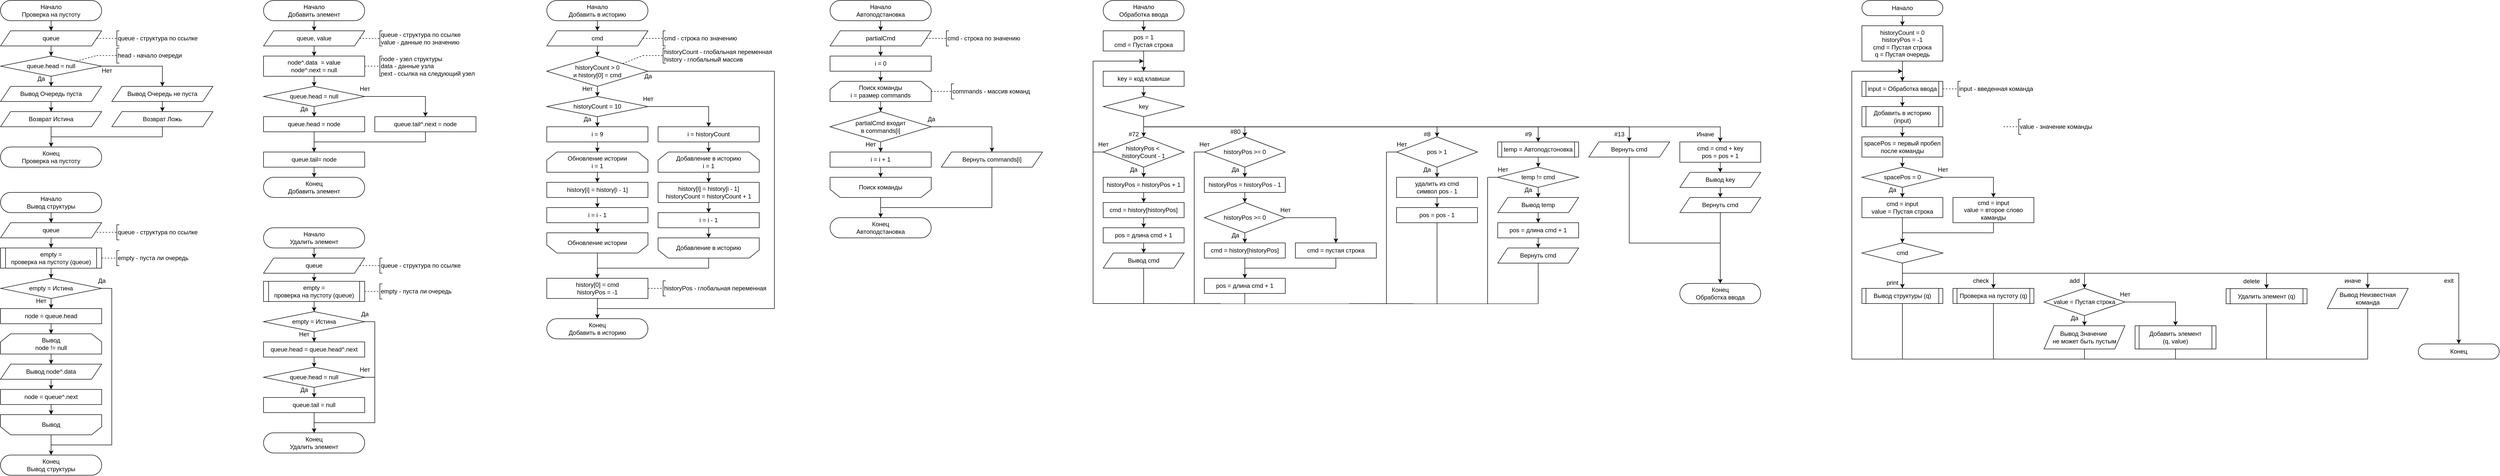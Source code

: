 <mxfile version="27.0.3">
  <diagram name="Страница — 1" id="PtERw0xOoVtdUdhSGjrE">
    <mxGraphModel dx="4074" dy="13" grid="1" gridSize="10" guides="1" tooltips="1" connect="1" arrows="1" fold="1" page="1" pageScale="1" pageWidth="827" pageHeight="1169" math="0" shadow="0">
      <root>
        <mxCell id="0" />
        <mxCell id="1" parent="0" />
        <mxCell id="Fw4OO0ayLMv6uvehtL4b-3" style="edgeStyle=orthogonalEdgeStyle;rounded=0;orthogonalLoop=1;jettySize=auto;html=1;" edge="1" parent="1" source="Fw4OO0ayLMv6uvehtL4b-1" target="Fw4OO0ayLMv6uvehtL4b-2">
          <mxGeometry relative="1" as="geometry" />
        </mxCell>
        <mxCell id="Fw4OO0ayLMv6uvehtL4b-1" value="Начало&lt;div&gt;Проверка на пустоту&lt;/div&gt;" style="rounded=1;whiteSpace=wrap;html=1;arcSize=50;" vertex="1" parent="1">
          <mxGeometry x="40" y="2360" width="200" height="40" as="geometry" />
        </mxCell>
        <mxCell id="Fw4OO0ayLMv6uvehtL4b-7" style="edgeStyle=orthogonalEdgeStyle;rounded=0;orthogonalLoop=1;jettySize=auto;html=1;" edge="1" parent="1" source="Fw4OO0ayLMv6uvehtL4b-2" target="Fw4OO0ayLMv6uvehtL4b-6">
          <mxGeometry relative="1" as="geometry" />
        </mxCell>
        <mxCell id="Fw4OO0ayLMv6uvehtL4b-2" value="queue" style="shape=parallelogram;perimeter=parallelogramPerimeter;whiteSpace=wrap;html=1;fixedSize=1;" vertex="1" parent="1">
          <mxGeometry x="40" y="2420" width="200" height="30" as="geometry" />
        </mxCell>
        <mxCell id="Fw4OO0ayLMv6uvehtL4b-4" value="queue - структура по ссылке" style="strokeWidth=1;html=1;shape=mxgraph.flowchart.annotation_1;align=left;pointerEvents=1;" vertex="1" parent="1">
          <mxGeometry x="270" y="2420" width="5" height="30" as="geometry" />
        </mxCell>
        <mxCell id="Fw4OO0ayLMv6uvehtL4b-5" value="" style="endArrow=none;html=1;rounded=0;entryX=0;entryY=0.5;entryDx=0;entryDy=0;entryPerimeter=0;dashed=1;" edge="1" parent="1" target="Fw4OO0ayLMv6uvehtL4b-4">
          <mxGeometry width="50" height="50" relative="1" as="geometry">
            <mxPoint x="230" y="2435" as="sourcePoint" />
            <mxPoint x="320" y="2425" as="targetPoint" />
          </mxGeometry>
        </mxCell>
        <mxCell id="Fw4OO0ayLMv6uvehtL4b-58" style="edgeStyle=orthogonalEdgeStyle;rounded=0;orthogonalLoop=1;jettySize=auto;html=1;" edge="1" parent="1" source="Fw4OO0ayLMv6uvehtL4b-6" target="Fw4OO0ayLMv6uvehtL4b-10">
          <mxGeometry relative="1" as="geometry" />
        </mxCell>
        <mxCell id="Fw4OO0ayLMv6uvehtL4b-63" style="edgeStyle=orthogonalEdgeStyle;rounded=0;orthogonalLoop=1;jettySize=auto;html=1;" edge="1" parent="1" source="Fw4OO0ayLMv6uvehtL4b-6" target="Fw4OO0ayLMv6uvehtL4b-8">
          <mxGeometry relative="1" as="geometry" />
        </mxCell>
        <mxCell id="Fw4OO0ayLMv6uvehtL4b-6" value="queue.head = null" style="rhombus;whiteSpace=wrap;html=1;" vertex="1" parent="1">
          <mxGeometry x="40" y="2470" width="200" height="40" as="geometry" />
        </mxCell>
        <mxCell id="Fw4OO0ayLMv6uvehtL4b-61" style="edgeStyle=orthogonalEdgeStyle;rounded=0;orthogonalLoop=1;jettySize=auto;html=1;" edge="1" parent="1" source="Fw4OO0ayLMv6uvehtL4b-8" target="Fw4OO0ayLMv6uvehtL4b-14">
          <mxGeometry relative="1" as="geometry" />
        </mxCell>
        <mxCell id="Fw4OO0ayLMv6uvehtL4b-8" value="Вывод Очередь не пуста" style="shape=parallelogram;perimeter=parallelogramPerimeter;whiteSpace=wrap;html=1;fixedSize=1;" vertex="1" parent="1">
          <mxGeometry x="260" y="2530" width="200" height="30" as="geometry" />
        </mxCell>
        <mxCell id="Fw4OO0ayLMv6uvehtL4b-59" style="edgeStyle=orthogonalEdgeStyle;rounded=0;orthogonalLoop=1;jettySize=auto;html=1;" edge="1" parent="1" source="Fw4OO0ayLMv6uvehtL4b-10" target="Fw4OO0ayLMv6uvehtL4b-57">
          <mxGeometry relative="1" as="geometry" />
        </mxCell>
        <mxCell id="Fw4OO0ayLMv6uvehtL4b-10" value="Вывод Очередь пуста" style="shape=parallelogram;perimeter=parallelogramPerimeter;whiteSpace=wrap;html=1;fixedSize=1;" vertex="1" parent="1">
          <mxGeometry x="40" y="2530" width="200" height="30" as="geometry" />
        </mxCell>
        <mxCell id="Fw4OO0ayLMv6uvehtL4b-14" value="Возврат Ложь" style="shape=parallelogram;perimeter=parallelogramPerimeter;whiteSpace=wrap;html=1;fixedSize=1;" vertex="1" parent="1">
          <mxGeometry x="260" y="2580" width="200" height="30" as="geometry" />
        </mxCell>
        <mxCell id="Fw4OO0ayLMv6uvehtL4b-16" value="Конец&lt;div&gt;Проверка на пустоту&lt;/div&gt;" style="rounded=1;whiteSpace=wrap;html=1;arcSize=50;" vertex="1" parent="1">
          <mxGeometry x="40" y="2650" width="200" height="40" as="geometry" />
        </mxCell>
        <mxCell id="Fw4OO0ayLMv6uvehtL4b-19" value="" style="endArrow=none;html=1;rounded=0;" edge="1" parent="1">
          <mxGeometry width="50" height="50" relative="1" as="geometry">
            <mxPoint x="140" y="2630" as="sourcePoint" />
            <mxPoint x="360" y="2630" as="targetPoint" />
          </mxGeometry>
        </mxCell>
        <mxCell id="Fw4OO0ayLMv6uvehtL4b-21" value="head - начало очереди" style="strokeWidth=1;html=1;shape=mxgraph.flowchart.annotation_1;align=left;pointerEvents=1;" vertex="1" parent="1">
          <mxGeometry x="270" y="2454" width="5" height="30" as="geometry" />
        </mxCell>
        <mxCell id="Fw4OO0ayLMv6uvehtL4b-22" value="" style="endArrow=none;html=1;rounded=0;entryX=0;entryY=0.5;entryDx=0;entryDy=0;entryPerimeter=0;dashed=1;" edge="1" parent="1" target="Fw4OO0ayLMv6uvehtL4b-21">
          <mxGeometry width="50" height="50" relative="1" as="geometry">
            <mxPoint x="230" y="2469" as="sourcePoint" />
            <mxPoint x="320" y="2459" as="targetPoint" />
          </mxGeometry>
        </mxCell>
        <mxCell id="Fw4OO0ayLMv6uvehtL4b-23" value="" style="endArrow=none;dashed=1;html=1;rounded=0;exitX=1;exitY=0;exitDx=0;exitDy=0;" edge="1" parent="1" source="Fw4OO0ayLMv6uvehtL4b-6">
          <mxGeometry width="50" height="50" relative="1" as="geometry">
            <mxPoint x="187.368" y="2478.474" as="sourcePoint" />
            <mxPoint x="230" y="2469" as="targetPoint" />
          </mxGeometry>
        </mxCell>
        <mxCell id="Fw4OO0ayLMv6uvehtL4b-26" style="edgeStyle=orthogonalEdgeStyle;rounded=0;orthogonalLoop=1;jettySize=auto;html=1;" edge="1" parent="1" source="Fw4OO0ayLMv6uvehtL4b-24" target="Fw4OO0ayLMv6uvehtL4b-25">
          <mxGeometry relative="1" as="geometry" />
        </mxCell>
        <mxCell id="Fw4OO0ayLMv6uvehtL4b-24" value="Начало&lt;div&gt;Добавить элемент&lt;/div&gt;" style="rounded=1;whiteSpace=wrap;html=1;arcSize=50;" vertex="1" parent="1">
          <mxGeometry x="560" y="2360" width="200" height="40" as="geometry" />
        </mxCell>
        <mxCell id="Fw4OO0ayLMv6uvehtL4b-30" style="edgeStyle=orthogonalEdgeStyle;rounded=0;orthogonalLoop=1;jettySize=auto;html=1;" edge="1" parent="1" source="Fw4OO0ayLMv6uvehtL4b-25" target="Fw4OO0ayLMv6uvehtL4b-29">
          <mxGeometry relative="1" as="geometry" />
        </mxCell>
        <mxCell id="Fw4OO0ayLMv6uvehtL4b-25" value="queue, value" style="shape=parallelogram;perimeter=parallelogramPerimeter;whiteSpace=wrap;html=1;fixedSize=1;" vertex="1" parent="1">
          <mxGeometry x="560" y="2420" width="200" height="30" as="geometry" />
        </mxCell>
        <mxCell id="Fw4OO0ayLMv6uvehtL4b-27" value="queue - структура по ссылке&lt;div&gt;value - данные по значению&lt;/div&gt;" style="strokeWidth=1;html=1;shape=mxgraph.flowchart.annotation_1;align=left;pointerEvents=1;" vertex="1" parent="1">
          <mxGeometry x="790" y="2420" width="5" height="30" as="geometry" />
        </mxCell>
        <mxCell id="Fw4OO0ayLMv6uvehtL4b-28" value="" style="endArrow=none;html=1;rounded=0;entryX=0;entryY=0.5;entryDx=0;entryDy=0;entryPerimeter=0;dashed=1;" edge="1" parent="1" target="Fw4OO0ayLMv6uvehtL4b-27">
          <mxGeometry width="50" height="50" relative="1" as="geometry">
            <mxPoint x="750" y="2435" as="sourcePoint" />
            <mxPoint x="840" y="2425" as="targetPoint" />
          </mxGeometry>
        </mxCell>
        <mxCell id="Fw4OO0ayLMv6uvehtL4b-35" style="edgeStyle=orthogonalEdgeStyle;rounded=0;orthogonalLoop=1;jettySize=auto;html=1;" edge="1" parent="1" source="Fw4OO0ayLMv6uvehtL4b-29" target="Fw4OO0ayLMv6uvehtL4b-34">
          <mxGeometry relative="1" as="geometry" />
        </mxCell>
        <mxCell id="Fw4OO0ayLMv6uvehtL4b-29" value="node^.data&amp;nbsp; = value&lt;div&gt;node^.next = null&lt;/div&gt;" style="rounded=0;whiteSpace=wrap;html=1;" vertex="1" parent="1">
          <mxGeometry x="560" y="2470" width="200" height="40" as="geometry" />
        </mxCell>
        <mxCell id="Fw4OO0ayLMv6uvehtL4b-32" value="node - узел структуры&lt;div&gt;data - данные узла&lt;/div&gt;&lt;div&gt;next - ссылка на следующий узел&lt;/div&gt;" style="strokeWidth=1;html=1;shape=mxgraph.flowchart.annotation_1;align=left;pointerEvents=1;" vertex="1" parent="1">
          <mxGeometry x="790" y="2470" width="5" height="40" as="geometry" />
        </mxCell>
        <mxCell id="Fw4OO0ayLMv6uvehtL4b-33" value="" style="endArrow=none;html=1;rounded=0;entryX=0;entryY=0.5;entryDx=0;entryDy=0;entryPerimeter=0;dashed=1;exitX=1;exitY=0.5;exitDx=0;exitDy=0;" edge="1" parent="1" target="Fw4OO0ayLMv6uvehtL4b-32" source="Fw4OO0ayLMv6uvehtL4b-29">
          <mxGeometry width="50" height="50" relative="1" as="geometry">
            <mxPoint x="750" y="2490" as="sourcePoint" />
            <mxPoint x="840" y="2480" as="targetPoint" />
          </mxGeometry>
        </mxCell>
        <mxCell id="Fw4OO0ayLMv6uvehtL4b-37" style="edgeStyle=orthogonalEdgeStyle;rounded=0;orthogonalLoop=1;jettySize=auto;html=1;" edge="1" parent="1" source="Fw4OO0ayLMv6uvehtL4b-34" target="Fw4OO0ayLMv6uvehtL4b-36">
          <mxGeometry relative="1" as="geometry" />
        </mxCell>
        <mxCell id="Fw4OO0ayLMv6uvehtL4b-39" style="edgeStyle=orthogonalEdgeStyle;rounded=0;orthogonalLoop=1;jettySize=auto;html=1;" edge="1" parent="1" source="Fw4OO0ayLMv6uvehtL4b-34" target="Fw4OO0ayLMv6uvehtL4b-38">
          <mxGeometry relative="1" as="geometry" />
        </mxCell>
        <mxCell id="Fw4OO0ayLMv6uvehtL4b-34" value="queue.head = null" style="rhombus;whiteSpace=wrap;html=1;" vertex="1" parent="1">
          <mxGeometry x="560" y="2530" width="200" height="40" as="geometry" />
        </mxCell>
        <mxCell id="Fw4OO0ayLMv6uvehtL4b-45" style="edgeStyle=orthogonalEdgeStyle;rounded=0;orthogonalLoop=1;jettySize=auto;html=1;" edge="1" parent="1" source="Fw4OO0ayLMv6uvehtL4b-36" target="Fw4OO0ayLMv6uvehtL4b-44">
          <mxGeometry relative="1" as="geometry" />
        </mxCell>
        <mxCell id="Fw4OO0ayLMv6uvehtL4b-36" value="queue.head = node" style="rounded=0;whiteSpace=wrap;html=1;" vertex="1" parent="1">
          <mxGeometry x="560" y="2590" width="200" height="30" as="geometry" />
        </mxCell>
        <mxCell id="Fw4OO0ayLMv6uvehtL4b-38" value="queue.tail^.next = node" style="rounded=0;whiteSpace=wrap;html=1;" vertex="1" parent="1">
          <mxGeometry x="780" y="2590" width="200" height="30" as="geometry" />
        </mxCell>
        <mxCell id="Fw4OO0ayLMv6uvehtL4b-40" value="Да" style="text;html=1;align=center;verticalAlign=middle;resizable=0;points=[];autosize=1;strokeColor=none;fillColor=none;" vertex="1" parent="1">
          <mxGeometry x="100" y="2500" width="40" height="30" as="geometry" />
        </mxCell>
        <mxCell id="Fw4OO0ayLMv6uvehtL4b-41" value="Нет" style="text;html=1;align=center;verticalAlign=middle;resizable=0;points=[];autosize=1;strokeColor=none;fillColor=none;" vertex="1" parent="1">
          <mxGeometry x="230" y="2484" width="40" height="30" as="geometry" />
        </mxCell>
        <mxCell id="Fw4OO0ayLMv6uvehtL4b-42" value="Да" style="text;html=1;align=center;verticalAlign=middle;resizable=0;points=[];autosize=1;strokeColor=none;fillColor=none;" vertex="1" parent="1">
          <mxGeometry x="620" y="2560" width="40" height="30" as="geometry" />
        </mxCell>
        <mxCell id="Fw4OO0ayLMv6uvehtL4b-43" value="Нет" style="text;html=1;align=center;verticalAlign=middle;resizable=0;points=[];autosize=1;strokeColor=none;fillColor=none;" vertex="1" parent="1">
          <mxGeometry x="740" y="2520" width="40" height="30" as="geometry" />
        </mxCell>
        <mxCell id="Fw4OO0ayLMv6uvehtL4b-49" style="edgeStyle=orthogonalEdgeStyle;rounded=0;orthogonalLoop=1;jettySize=auto;html=1;" edge="1" parent="1" source="Fw4OO0ayLMv6uvehtL4b-44" target="Fw4OO0ayLMv6uvehtL4b-48">
          <mxGeometry relative="1" as="geometry" />
        </mxCell>
        <mxCell id="Fw4OO0ayLMv6uvehtL4b-44" value="queue.tail= node" style="rounded=0;whiteSpace=wrap;html=1;" vertex="1" parent="1">
          <mxGeometry x="560" y="2660" width="200" height="30" as="geometry" />
        </mxCell>
        <mxCell id="Fw4OO0ayLMv6uvehtL4b-46" value="" style="endArrow=none;html=1;rounded=0;" edge="1" parent="1">
          <mxGeometry width="50" height="50" relative="1" as="geometry">
            <mxPoint x="660" y="2640" as="sourcePoint" />
            <mxPoint x="880" y="2640" as="targetPoint" />
          </mxGeometry>
        </mxCell>
        <mxCell id="Fw4OO0ayLMv6uvehtL4b-47" value="" style="endArrow=none;html=1;rounded=0;entryX=0.5;entryY=1;entryDx=0;entryDy=0;" edge="1" parent="1" target="Fw4OO0ayLMv6uvehtL4b-38">
          <mxGeometry width="50" height="50" relative="1" as="geometry">
            <mxPoint x="880" y="2640" as="sourcePoint" />
            <mxPoint x="820" y="2650" as="targetPoint" />
          </mxGeometry>
        </mxCell>
        <mxCell id="Fw4OO0ayLMv6uvehtL4b-48" value="Конец&lt;div&gt;Добавить элемент&lt;/div&gt;" style="rounded=1;whiteSpace=wrap;html=1;arcSize=50;" vertex="1" parent="1">
          <mxGeometry x="560" y="2710" width="200" height="40" as="geometry" />
        </mxCell>
        <mxCell id="Fw4OO0ayLMv6uvehtL4b-54" style="edgeStyle=orthogonalEdgeStyle;rounded=0;orthogonalLoop=1;jettySize=auto;html=1;" edge="1" parent="1" source="Fw4OO0ayLMv6uvehtL4b-50" target="Fw4OO0ayLMv6uvehtL4b-51">
          <mxGeometry relative="1" as="geometry" />
        </mxCell>
        <mxCell id="Fw4OO0ayLMv6uvehtL4b-50" value="Начало&lt;div&gt;Удалить элемент&lt;/div&gt;" style="rounded=1;whiteSpace=wrap;html=1;arcSize=50;" vertex="1" parent="1">
          <mxGeometry x="560" y="2810" width="200" height="40" as="geometry" />
        </mxCell>
        <mxCell id="Fw4OO0ayLMv6uvehtL4b-91" style="edgeStyle=orthogonalEdgeStyle;rounded=0;orthogonalLoop=1;jettySize=auto;html=1;" edge="1" parent="1" source="Fw4OO0ayLMv6uvehtL4b-51" target="Fw4OO0ayLMv6uvehtL4b-65">
          <mxGeometry relative="1" as="geometry" />
        </mxCell>
        <mxCell id="Fw4OO0ayLMv6uvehtL4b-51" value="queue" style="shape=parallelogram;perimeter=parallelogramPerimeter;whiteSpace=wrap;html=1;fixedSize=1;" vertex="1" parent="1">
          <mxGeometry x="560" y="2870" width="200" height="30" as="geometry" />
        </mxCell>
        <mxCell id="Fw4OO0ayLMv6uvehtL4b-52" value="queue - структура по ссылке" style="strokeWidth=1;html=1;shape=mxgraph.flowchart.annotation_1;align=left;pointerEvents=1;" vertex="1" parent="1">
          <mxGeometry x="790" y="2870" width="5" height="30" as="geometry" />
        </mxCell>
        <mxCell id="Fw4OO0ayLMv6uvehtL4b-53" value="" style="endArrow=none;html=1;rounded=0;entryX=0;entryY=0.5;entryDx=0;entryDy=0;entryPerimeter=0;dashed=1;" edge="1" parent="1" target="Fw4OO0ayLMv6uvehtL4b-52">
          <mxGeometry width="50" height="50" relative="1" as="geometry">
            <mxPoint x="750" y="2885" as="sourcePoint" />
            <mxPoint x="840" y="2875" as="targetPoint" />
          </mxGeometry>
        </mxCell>
        <mxCell id="Fw4OO0ayLMv6uvehtL4b-60" style="edgeStyle=orthogonalEdgeStyle;rounded=0;orthogonalLoop=1;jettySize=auto;html=1;" edge="1" parent="1" source="Fw4OO0ayLMv6uvehtL4b-57" target="Fw4OO0ayLMv6uvehtL4b-16">
          <mxGeometry relative="1" as="geometry" />
        </mxCell>
        <mxCell id="Fw4OO0ayLMv6uvehtL4b-57" value="Возврат Истина" style="shape=parallelogram;perimeter=parallelogramPerimeter;whiteSpace=wrap;html=1;fixedSize=1;" vertex="1" parent="1">
          <mxGeometry x="40" y="2580" width="200" height="30" as="geometry" />
        </mxCell>
        <mxCell id="Fw4OO0ayLMv6uvehtL4b-62" value="" style="endArrow=none;html=1;rounded=0;entryX=0.5;entryY=1;entryDx=0;entryDy=0;" edge="1" parent="1" target="Fw4OO0ayLMv6uvehtL4b-14">
          <mxGeometry width="50" height="50" relative="1" as="geometry">
            <mxPoint x="360" y="2630" as="sourcePoint" />
            <mxPoint x="340" y="2590" as="targetPoint" />
          </mxGeometry>
        </mxCell>
        <mxCell id="Fw4OO0ayLMv6uvehtL4b-64" value="" style="group" vertex="1" connectable="0" parent="1">
          <mxGeometry x="560" y="2916" width="200" height="40" as="geometry" />
        </mxCell>
        <mxCell id="Fw4OO0ayLMv6uvehtL4b-65" value="empty =&lt;div&gt;проверка на пустоту (queue)&lt;/div&gt;" style="rounded=0;whiteSpace=wrap;html=1;" vertex="1" parent="Fw4OO0ayLMv6uvehtL4b-64">
          <mxGeometry width="200" height="40" as="geometry" />
        </mxCell>
        <mxCell id="Fw4OO0ayLMv6uvehtL4b-66" value="" style="endArrow=none;html=1;rounded=0;" edge="1" parent="Fw4OO0ayLMv6uvehtL4b-64">
          <mxGeometry width="50" height="50" relative="1" as="geometry">
            <mxPoint x="10" as="sourcePoint" />
            <mxPoint x="10" y="40" as="targetPoint" />
          </mxGeometry>
        </mxCell>
        <mxCell id="Fw4OO0ayLMv6uvehtL4b-67" value="" style="endArrow=none;html=1;rounded=0;" edge="1" parent="Fw4OO0ayLMv6uvehtL4b-64">
          <mxGeometry width="50" height="50" relative="1" as="geometry">
            <mxPoint x="190" as="sourcePoint" />
            <mxPoint x="190" y="40" as="targetPoint" />
          </mxGeometry>
        </mxCell>
        <mxCell id="Fw4OO0ayLMv6uvehtL4b-68" value="empty - пуста ли очередь" style="strokeWidth=1;html=1;shape=mxgraph.flowchart.annotation_1;align=left;pointerEvents=1;" vertex="1" parent="1">
          <mxGeometry x="790" y="2921" width="5" height="30" as="geometry" />
        </mxCell>
        <mxCell id="Fw4OO0ayLMv6uvehtL4b-69" value="" style="endArrow=none;html=1;rounded=0;entryX=0;entryY=0.5;entryDx=0;entryDy=0;entryPerimeter=0;dashed=1;exitX=1;exitY=0.5;exitDx=0;exitDy=0;" edge="1" parent="1" target="Fw4OO0ayLMv6uvehtL4b-68" source="Fw4OO0ayLMv6uvehtL4b-65">
          <mxGeometry width="50" height="50" relative="1" as="geometry">
            <mxPoint x="750" y="2938.75" as="sourcePoint" />
            <mxPoint x="840" y="2928.75" as="targetPoint" />
          </mxGeometry>
        </mxCell>
        <mxCell id="Fw4OO0ayLMv6uvehtL4b-73" style="edgeStyle=orthogonalEdgeStyle;rounded=0;orthogonalLoop=1;jettySize=auto;html=1;" edge="1" parent="1" source="Fw4OO0ayLMv6uvehtL4b-70" target="Fw4OO0ayLMv6uvehtL4b-72">
          <mxGeometry relative="1" as="geometry" />
        </mxCell>
        <mxCell id="Fw4OO0ayLMv6uvehtL4b-70" value="empty = Истина" style="rhombus;whiteSpace=wrap;html=1;" vertex="1" parent="1">
          <mxGeometry x="560" y="2976" width="200" height="40" as="geometry" />
        </mxCell>
        <mxCell id="Fw4OO0ayLMv6uvehtL4b-75" style="edgeStyle=orthogonalEdgeStyle;rounded=0;orthogonalLoop=1;jettySize=auto;html=1;" edge="1" parent="1" source="Fw4OO0ayLMv6uvehtL4b-72" target="Fw4OO0ayLMv6uvehtL4b-74">
          <mxGeometry relative="1" as="geometry" />
        </mxCell>
        <mxCell id="Fw4OO0ayLMv6uvehtL4b-72" value="queue.head = queue.head^.next" style="rounded=0;whiteSpace=wrap;html=1;" vertex="1" parent="1">
          <mxGeometry x="560" y="3036" width="200" height="30" as="geometry" />
        </mxCell>
        <mxCell id="Fw4OO0ayLMv6uvehtL4b-77" style="edgeStyle=orthogonalEdgeStyle;rounded=0;orthogonalLoop=1;jettySize=auto;html=1;" edge="1" parent="1" source="Fw4OO0ayLMv6uvehtL4b-74" target="Fw4OO0ayLMv6uvehtL4b-76">
          <mxGeometry relative="1" as="geometry" />
        </mxCell>
        <mxCell id="Fw4OO0ayLMv6uvehtL4b-74" value="queue.head = null" style="rhombus;whiteSpace=wrap;html=1;" vertex="1" parent="1">
          <mxGeometry x="560" y="3086" width="200" height="40" as="geometry" />
        </mxCell>
        <mxCell id="Fw4OO0ayLMv6uvehtL4b-79" style="edgeStyle=orthogonalEdgeStyle;rounded=0;orthogonalLoop=1;jettySize=auto;html=1;" edge="1" parent="1" source="Fw4OO0ayLMv6uvehtL4b-76" target="Fw4OO0ayLMv6uvehtL4b-78">
          <mxGeometry relative="1" as="geometry" />
        </mxCell>
        <mxCell id="Fw4OO0ayLMv6uvehtL4b-76" value="queue.tail = null" style="rounded=0;whiteSpace=wrap;html=1;" vertex="1" parent="1">
          <mxGeometry x="560" y="3146" width="200" height="30" as="geometry" />
        </mxCell>
        <mxCell id="Fw4OO0ayLMv6uvehtL4b-78" value="Конец&lt;div&gt;Удалить элемент&lt;/div&gt;" style="rounded=1;whiteSpace=wrap;html=1;arcSize=50;" vertex="1" parent="1">
          <mxGeometry x="560" y="3216" width="200" height="40" as="geometry" />
        </mxCell>
        <mxCell id="Fw4OO0ayLMv6uvehtL4b-80" value="" style="endArrow=none;html=1;rounded=0;entryX=1;entryY=0.5;entryDx=0;entryDy=0;" edge="1" parent="1" target="Fw4OO0ayLMv6uvehtL4b-70">
          <mxGeometry width="50" height="50" relative="1" as="geometry">
            <mxPoint x="780" y="2996" as="sourcePoint" />
            <mxPoint x="820" y="3116" as="targetPoint" />
          </mxGeometry>
        </mxCell>
        <mxCell id="Fw4OO0ayLMv6uvehtL4b-81" value="" style="endArrow=none;html=1;rounded=0;exitX=1;exitY=0.5;exitDx=0;exitDy=0;" edge="1" parent="1" source="Fw4OO0ayLMv6uvehtL4b-74">
          <mxGeometry width="50" height="50" relative="1" as="geometry">
            <mxPoint x="760" y="3156" as="sourcePoint" />
            <mxPoint x="780" y="3106" as="targetPoint" />
          </mxGeometry>
        </mxCell>
        <mxCell id="Fw4OO0ayLMv6uvehtL4b-82" value="" style="endArrow=none;html=1;rounded=0;" edge="1" parent="1">
          <mxGeometry width="50" height="50" relative="1" as="geometry">
            <mxPoint x="660" y="3196" as="sourcePoint" />
            <mxPoint x="780" y="3196" as="targetPoint" />
          </mxGeometry>
        </mxCell>
        <mxCell id="Fw4OO0ayLMv6uvehtL4b-83" value="" style="endArrow=none;html=1;rounded=0;" edge="1" parent="1">
          <mxGeometry width="50" height="50" relative="1" as="geometry">
            <mxPoint x="780" y="3196" as="sourcePoint" />
            <mxPoint x="780" y="2996" as="targetPoint" />
          </mxGeometry>
        </mxCell>
        <mxCell id="Fw4OO0ayLMv6uvehtL4b-85" style="edgeStyle=orthogonalEdgeStyle;rounded=0;orthogonalLoop=1;jettySize=auto;html=1;" edge="1" parent="1" source="Fw4OO0ayLMv6uvehtL4b-65" target="Fw4OO0ayLMv6uvehtL4b-70">
          <mxGeometry relative="1" as="geometry" />
        </mxCell>
        <mxCell id="Fw4OO0ayLMv6uvehtL4b-86" value="Да" style="text;html=1;align=center;verticalAlign=middle;resizable=0;points=[];autosize=1;strokeColor=none;fillColor=none;" vertex="1" parent="1">
          <mxGeometry x="740" y="2966" width="40" height="30" as="geometry" />
        </mxCell>
        <mxCell id="Fw4OO0ayLMv6uvehtL4b-87" value="Да" style="text;html=1;align=center;verticalAlign=middle;resizable=0;points=[];autosize=1;strokeColor=none;fillColor=none;" vertex="1" parent="1">
          <mxGeometry x="620" y="3116" width="40" height="30" as="geometry" />
        </mxCell>
        <mxCell id="Fw4OO0ayLMv6uvehtL4b-88" value="Нет" style="text;html=1;align=center;verticalAlign=middle;resizable=0;points=[];autosize=1;strokeColor=none;fillColor=none;" vertex="1" parent="1">
          <mxGeometry x="620" y="3006" width="40" height="30" as="geometry" />
        </mxCell>
        <mxCell id="Fw4OO0ayLMv6uvehtL4b-89" value="Нет" style="text;html=1;align=center;verticalAlign=middle;resizable=0;points=[];autosize=1;strokeColor=none;fillColor=none;" vertex="1" parent="1">
          <mxGeometry x="740" y="3076" width="40" height="30" as="geometry" />
        </mxCell>
        <mxCell id="Fw4OO0ayLMv6uvehtL4b-95" style="edgeStyle=orthogonalEdgeStyle;rounded=0;orthogonalLoop=1;jettySize=auto;html=1;" edge="1" parent="1" source="Fw4OO0ayLMv6uvehtL4b-90" target="Fw4OO0ayLMv6uvehtL4b-92">
          <mxGeometry relative="1" as="geometry" />
        </mxCell>
        <mxCell id="Fw4OO0ayLMv6uvehtL4b-90" value="Начало&lt;div&gt;Вывод структуры&lt;/div&gt;" style="rounded=1;whiteSpace=wrap;html=1;arcSize=50;" vertex="1" parent="1">
          <mxGeometry x="40" y="2740" width="200" height="40" as="geometry" />
        </mxCell>
        <mxCell id="Fw4OO0ayLMv6uvehtL4b-102" style="edgeStyle=orthogonalEdgeStyle;rounded=0;orthogonalLoop=1;jettySize=auto;html=1;" edge="1" parent="1" source="Fw4OO0ayLMv6uvehtL4b-92" target="Fw4OO0ayLMv6uvehtL4b-97">
          <mxGeometry relative="1" as="geometry" />
        </mxCell>
        <mxCell id="Fw4OO0ayLMv6uvehtL4b-92" value="queue" style="shape=parallelogram;perimeter=parallelogramPerimeter;whiteSpace=wrap;html=1;fixedSize=1;" vertex="1" parent="1">
          <mxGeometry x="40" y="2800" width="200" height="30" as="geometry" />
        </mxCell>
        <mxCell id="Fw4OO0ayLMv6uvehtL4b-93" value="queue - структура по ссылке" style="strokeWidth=1;html=1;shape=mxgraph.flowchart.annotation_1;align=left;pointerEvents=1;" vertex="1" parent="1">
          <mxGeometry x="270" y="2804" width="5" height="30" as="geometry" />
        </mxCell>
        <mxCell id="Fw4OO0ayLMv6uvehtL4b-94" value="" style="endArrow=none;html=1;rounded=0;entryX=0;entryY=0.5;entryDx=0;entryDy=0;entryPerimeter=0;dashed=1;" edge="1" parent="1" target="Fw4OO0ayLMv6uvehtL4b-93">
          <mxGeometry width="50" height="50" relative="1" as="geometry">
            <mxPoint x="230" y="2819" as="sourcePoint" />
            <mxPoint x="320" y="2809" as="targetPoint" />
          </mxGeometry>
        </mxCell>
        <mxCell id="Fw4OO0ayLMv6uvehtL4b-96" value="" style="group" vertex="1" connectable="0" parent="1">
          <mxGeometry x="40" y="2850" width="200" height="40" as="geometry" />
        </mxCell>
        <mxCell id="Fw4OO0ayLMv6uvehtL4b-97" value="empty =&lt;div&gt;проверка на пустоту (queue)&lt;/div&gt;" style="rounded=0;whiteSpace=wrap;html=1;" vertex="1" parent="Fw4OO0ayLMv6uvehtL4b-96">
          <mxGeometry width="200" height="40" as="geometry" />
        </mxCell>
        <mxCell id="Fw4OO0ayLMv6uvehtL4b-98" value="" style="endArrow=none;html=1;rounded=0;" edge="1" parent="Fw4OO0ayLMv6uvehtL4b-96">
          <mxGeometry width="50" height="50" relative="1" as="geometry">
            <mxPoint x="10" as="sourcePoint" />
            <mxPoint x="10" y="40" as="targetPoint" />
          </mxGeometry>
        </mxCell>
        <mxCell id="Fw4OO0ayLMv6uvehtL4b-99" value="" style="endArrow=none;html=1;rounded=0;" edge="1" parent="Fw4OO0ayLMv6uvehtL4b-96">
          <mxGeometry width="50" height="50" relative="1" as="geometry">
            <mxPoint x="190" as="sourcePoint" />
            <mxPoint x="190" y="40" as="targetPoint" />
          </mxGeometry>
        </mxCell>
        <mxCell id="Fw4OO0ayLMv6uvehtL4b-100" value="empty - пуста ли очередь" style="strokeWidth=1;html=1;shape=mxgraph.flowchart.annotation_1;align=left;pointerEvents=1;" vertex="1" parent="1">
          <mxGeometry x="270" y="2855" width="5" height="30" as="geometry" />
        </mxCell>
        <mxCell id="Fw4OO0ayLMv6uvehtL4b-101" value="" style="endArrow=none;html=1;rounded=0;entryX=0;entryY=0.5;entryDx=0;entryDy=0;entryPerimeter=0;dashed=1;exitX=1;exitY=0.5;exitDx=0;exitDy=0;" edge="1" parent="1" source="Fw4OO0ayLMv6uvehtL4b-97" target="Fw4OO0ayLMv6uvehtL4b-100">
          <mxGeometry width="50" height="50" relative="1" as="geometry">
            <mxPoint x="230" y="2872.75" as="sourcePoint" />
            <mxPoint x="320" y="2862.75" as="targetPoint" />
          </mxGeometry>
        </mxCell>
        <mxCell id="Fw4OO0ayLMv6uvehtL4b-110" style="edgeStyle=orthogonalEdgeStyle;rounded=0;orthogonalLoop=1;jettySize=auto;html=1;" edge="1" parent="1" source="Fw4OO0ayLMv6uvehtL4b-104" target="Fw4OO0ayLMv6uvehtL4b-109">
          <mxGeometry relative="1" as="geometry" />
        </mxCell>
        <mxCell id="Fw4OO0ayLMv6uvehtL4b-104" value="empty = Истина" style="rhombus;whiteSpace=wrap;html=1;" vertex="1" parent="1">
          <mxGeometry x="40" y="2910" width="200" height="40" as="geometry" />
        </mxCell>
        <mxCell id="Fw4OO0ayLMv6uvehtL4b-105" value="" style="endArrow=none;html=1;rounded=0;entryX=1;entryY=0.5;entryDx=0;entryDy=0;" edge="1" parent="1" target="Fw4OO0ayLMv6uvehtL4b-104">
          <mxGeometry width="50" height="50" relative="1" as="geometry">
            <mxPoint x="260" y="2930" as="sourcePoint" />
            <mxPoint x="300" y="3050" as="targetPoint" />
          </mxGeometry>
        </mxCell>
        <mxCell id="Fw4OO0ayLMv6uvehtL4b-106" value="Да" style="text;html=1;align=center;verticalAlign=middle;resizable=0;points=[];autosize=1;strokeColor=none;fillColor=none;" vertex="1" parent="1">
          <mxGeometry x="220" y="2900" width="40" height="30" as="geometry" />
        </mxCell>
        <mxCell id="Fw4OO0ayLMv6uvehtL4b-108" style="edgeStyle=orthogonalEdgeStyle;rounded=0;orthogonalLoop=1;jettySize=auto;html=1;" edge="1" parent="1" source="Fw4OO0ayLMv6uvehtL4b-97" target="Fw4OO0ayLMv6uvehtL4b-104">
          <mxGeometry relative="1" as="geometry" />
        </mxCell>
        <mxCell id="Fw4OO0ayLMv6uvehtL4b-113" style="edgeStyle=orthogonalEdgeStyle;rounded=0;orthogonalLoop=1;jettySize=auto;html=1;" edge="1" parent="1" source="Fw4OO0ayLMv6uvehtL4b-109" target="Fw4OO0ayLMv6uvehtL4b-112">
          <mxGeometry relative="1" as="geometry" />
        </mxCell>
        <mxCell id="Fw4OO0ayLMv6uvehtL4b-109" value="node = queue.head" style="rounded=0;whiteSpace=wrap;html=1;" vertex="1" parent="1">
          <mxGeometry x="40" y="2970" width="200" height="30" as="geometry" />
        </mxCell>
        <mxCell id="Fw4OO0ayLMv6uvehtL4b-111" value="Нет" style="text;html=1;align=center;verticalAlign=middle;resizable=0;points=[];autosize=1;strokeColor=none;fillColor=none;" vertex="1" parent="1">
          <mxGeometry x="100" y="2940" width="40" height="30" as="geometry" />
        </mxCell>
        <mxCell id="Fw4OO0ayLMv6uvehtL4b-115" style="edgeStyle=orthogonalEdgeStyle;rounded=0;orthogonalLoop=1;jettySize=auto;html=1;" edge="1" parent="1" source="Fw4OO0ayLMv6uvehtL4b-112" target="Fw4OO0ayLMv6uvehtL4b-114">
          <mxGeometry relative="1" as="geometry" />
        </mxCell>
        <mxCell id="Fw4OO0ayLMv6uvehtL4b-112" value="&lt;div&gt;Вывод&lt;/div&gt;&lt;div&gt;node != null&lt;/div&gt;" style="shape=loopLimit;whiteSpace=wrap;html=1;" vertex="1" parent="1">
          <mxGeometry x="40" y="3020" width="200" height="40" as="geometry" />
        </mxCell>
        <mxCell id="Fw4OO0ayLMv6uvehtL4b-117" style="edgeStyle=orthogonalEdgeStyle;rounded=0;orthogonalLoop=1;jettySize=auto;html=1;" edge="1" parent="1" source="Fw4OO0ayLMv6uvehtL4b-114" target="Fw4OO0ayLMv6uvehtL4b-116">
          <mxGeometry relative="1" as="geometry" />
        </mxCell>
        <mxCell id="Fw4OO0ayLMv6uvehtL4b-114" value="Вывод node^.data" style="shape=parallelogram;perimeter=parallelogramPerimeter;whiteSpace=wrap;html=1;fixedSize=1;" vertex="1" parent="1">
          <mxGeometry x="40" y="3080" width="200" height="30" as="geometry" />
        </mxCell>
        <mxCell id="Fw4OO0ayLMv6uvehtL4b-119" style="edgeStyle=orthogonalEdgeStyle;rounded=0;orthogonalLoop=1;jettySize=auto;html=1;" edge="1" parent="1" source="Fw4OO0ayLMv6uvehtL4b-116" target="Fw4OO0ayLMv6uvehtL4b-118">
          <mxGeometry relative="1" as="geometry" />
        </mxCell>
        <mxCell id="Fw4OO0ayLMv6uvehtL4b-116" value="node = queue^.next" style="rounded=0;whiteSpace=wrap;html=1;" vertex="1" parent="1">
          <mxGeometry x="40" y="3130" width="200" height="30" as="geometry" />
        </mxCell>
        <mxCell id="Fw4OO0ayLMv6uvehtL4b-122" style="edgeStyle=orthogonalEdgeStyle;rounded=0;orthogonalLoop=1;jettySize=auto;html=1;" edge="1" parent="1" source="Fw4OO0ayLMv6uvehtL4b-118" target="Fw4OO0ayLMv6uvehtL4b-121">
          <mxGeometry relative="1" as="geometry" />
        </mxCell>
        <mxCell id="Fw4OO0ayLMv6uvehtL4b-118" value="Вывод" style="shape=loopLimit;whiteSpace=wrap;html=1;direction=west;" vertex="1" parent="1">
          <mxGeometry x="40" y="3180" width="200" height="40" as="geometry" />
        </mxCell>
        <mxCell id="Fw4OO0ayLMv6uvehtL4b-121" value="Конец&lt;div&gt;Вывод структуры&lt;/div&gt;" style="rounded=1;whiteSpace=wrap;html=1;arcSize=50;" vertex="1" parent="1">
          <mxGeometry x="40" y="3260" width="200" height="40" as="geometry" />
        </mxCell>
        <mxCell id="Fw4OO0ayLMv6uvehtL4b-123" value="" style="endArrow=none;html=1;rounded=0;" edge="1" parent="1">
          <mxGeometry width="50" height="50" relative="1" as="geometry">
            <mxPoint x="140" y="3240" as="sourcePoint" />
            <mxPoint x="260" y="3240" as="targetPoint" />
          </mxGeometry>
        </mxCell>
        <mxCell id="Fw4OO0ayLMv6uvehtL4b-124" value="" style="endArrow=none;html=1;rounded=0;" edge="1" parent="1">
          <mxGeometry width="50" height="50" relative="1" as="geometry">
            <mxPoint x="260" y="3240" as="sourcePoint" />
            <mxPoint x="260" y="2930" as="targetPoint" />
          </mxGeometry>
        </mxCell>
        <mxCell id="Fw4OO0ayLMv6uvehtL4b-129" style="edgeStyle=orthogonalEdgeStyle;rounded=0;orthogonalLoop=1;jettySize=auto;html=1;" edge="1" parent="1" source="Fw4OO0ayLMv6uvehtL4b-126" target="Fw4OO0ayLMv6uvehtL4b-128">
          <mxGeometry relative="1" as="geometry" />
        </mxCell>
        <mxCell id="Fw4OO0ayLMv6uvehtL4b-126" value="Начало&lt;div&gt;Добавить в историю&lt;/div&gt;" style="rounded=1;whiteSpace=wrap;html=1;arcSize=50;" vertex="1" parent="1">
          <mxGeometry x="1120" y="2360" width="200" height="40" as="geometry" />
        </mxCell>
        <mxCell id="Fw4OO0ayLMv6uvehtL4b-137" style="edgeStyle=orthogonalEdgeStyle;rounded=0;orthogonalLoop=1;jettySize=auto;html=1;" edge="1" parent="1" source="Fw4OO0ayLMv6uvehtL4b-127" target="Fw4OO0ayLMv6uvehtL4b-136">
          <mxGeometry relative="1" as="geometry" />
        </mxCell>
        <mxCell id="Fw4OO0ayLMv6uvehtL4b-127" value="historyCount &amp;gt; 0&lt;div&gt;и history[0] = cmd&lt;/div&gt;" style="rhombus;whiteSpace=wrap;html=1;" vertex="1" parent="1">
          <mxGeometry x="1120" y="2470" width="200" height="60" as="geometry" />
        </mxCell>
        <mxCell id="Fw4OO0ayLMv6uvehtL4b-132" style="edgeStyle=orthogonalEdgeStyle;rounded=0;orthogonalLoop=1;jettySize=auto;html=1;" edge="1" parent="1" source="Fw4OO0ayLMv6uvehtL4b-128" target="Fw4OO0ayLMv6uvehtL4b-127">
          <mxGeometry relative="1" as="geometry" />
        </mxCell>
        <mxCell id="Fw4OO0ayLMv6uvehtL4b-128" value="cmd" style="shape=parallelogram;perimeter=parallelogramPerimeter;whiteSpace=wrap;html=1;fixedSize=1;" vertex="1" parent="1">
          <mxGeometry x="1120" y="2420" width="200" height="30" as="geometry" />
        </mxCell>
        <mxCell id="Fw4OO0ayLMv6uvehtL4b-130" value="cmd - строка по значению" style="strokeWidth=1;html=1;shape=mxgraph.flowchart.annotation_1;align=left;pointerEvents=1;" vertex="1" parent="1">
          <mxGeometry x="1350" y="2420" width="5" height="30" as="geometry" />
        </mxCell>
        <mxCell id="Fw4OO0ayLMv6uvehtL4b-131" value="" style="endArrow=none;html=1;rounded=0;entryX=0;entryY=0.5;entryDx=0;entryDy=0;entryPerimeter=0;dashed=1;" edge="1" parent="1" target="Fw4OO0ayLMv6uvehtL4b-130">
          <mxGeometry width="50" height="50" relative="1" as="geometry">
            <mxPoint x="1310" y="2435" as="sourcePoint" />
            <mxPoint x="1400" y="2425" as="targetPoint" />
          </mxGeometry>
        </mxCell>
        <mxCell id="Fw4OO0ayLMv6uvehtL4b-133" value="historyCount - глобальная переменная&lt;div&gt;history - глобальный массив&lt;/div&gt;" style="strokeWidth=1;html=1;shape=mxgraph.flowchart.annotation_1;align=left;pointerEvents=1;" vertex="1" parent="1">
          <mxGeometry x="1350" y="2454" width="5" height="30" as="geometry" />
        </mxCell>
        <mxCell id="Fw4OO0ayLMv6uvehtL4b-134" value="" style="endArrow=none;html=1;rounded=0;dashed=1;" edge="1" parent="1">
          <mxGeometry width="50" height="50" relative="1" as="geometry">
            <mxPoint x="1310" y="2469" as="sourcePoint" />
            <mxPoint x="1350" y="2469" as="targetPoint" />
          </mxGeometry>
        </mxCell>
        <mxCell id="Fw4OO0ayLMv6uvehtL4b-135" value="" style="endArrow=none;dashed=1;html=1;rounded=0;exitX=1;exitY=0;exitDx=0;exitDy=0;" edge="1" parent="1" source="Fw4OO0ayLMv6uvehtL4b-127">
          <mxGeometry width="50" height="50" relative="1" as="geometry">
            <mxPoint x="1270" y="2484" as="sourcePoint" />
            <mxPoint x="1310" y="2469" as="targetPoint" />
          </mxGeometry>
        </mxCell>
        <mxCell id="Fw4OO0ayLMv6uvehtL4b-141" style="edgeStyle=orthogonalEdgeStyle;rounded=0;orthogonalLoop=1;jettySize=auto;html=1;" edge="1" parent="1" source="Fw4OO0ayLMv6uvehtL4b-136" target="Fw4OO0ayLMv6uvehtL4b-140">
          <mxGeometry relative="1" as="geometry" />
        </mxCell>
        <mxCell id="Fw4OO0ayLMv6uvehtL4b-158" style="edgeStyle=orthogonalEdgeStyle;rounded=0;orthogonalLoop=1;jettySize=auto;html=1;" edge="1" parent="1" source="Fw4OO0ayLMv6uvehtL4b-136" target="Fw4OO0ayLMv6uvehtL4b-152">
          <mxGeometry relative="1" as="geometry" />
        </mxCell>
        <mxCell id="Fw4OO0ayLMv6uvehtL4b-136" value="historyCount = 10" style="rhombus;whiteSpace=wrap;html=1;" vertex="1" parent="1">
          <mxGeometry x="1120" y="2550" width="200" height="40" as="geometry" />
        </mxCell>
        <mxCell id="Fw4OO0ayLMv6uvehtL4b-138" value="Нет" style="text;html=1;align=center;verticalAlign=middle;resizable=0;points=[];autosize=1;strokeColor=none;fillColor=none;" vertex="1" parent="1">
          <mxGeometry x="1180" y="2520" width="40" height="30" as="geometry" />
        </mxCell>
        <mxCell id="Fw4OO0ayLMv6uvehtL4b-144" style="edgeStyle=orthogonalEdgeStyle;rounded=0;orthogonalLoop=1;jettySize=auto;html=1;" edge="1" parent="1" source="Fw4OO0ayLMv6uvehtL4b-139" target="Fw4OO0ayLMv6uvehtL4b-143">
          <mxGeometry relative="1" as="geometry" />
        </mxCell>
        <mxCell id="Fw4OO0ayLMv6uvehtL4b-139" value="&lt;div&gt;Обновление истории&lt;/div&gt;&lt;div&gt;i = 1&lt;/div&gt;" style="shape=loopLimit;whiteSpace=wrap;html=1;" vertex="1" parent="1">
          <mxGeometry x="1120" y="2660" width="200" height="40" as="geometry" />
        </mxCell>
        <mxCell id="Fw4OO0ayLMv6uvehtL4b-142" style="edgeStyle=orthogonalEdgeStyle;rounded=0;orthogonalLoop=1;jettySize=auto;html=1;" edge="1" parent="1" source="Fw4OO0ayLMv6uvehtL4b-140" target="Fw4OO0ayLMv6uvehtL4b-139">
          <mxGeometry relative="1" as="geometry" />
        </mxCell>
        <mxCell id="Fw4OO0ayLMv6uvehtL4b-140" value="i = 9" style="rounded=0;whiteSpace=wrap;html=1;" vertex="1" parent="1">
          <mxGeometry x="1120" y="2610" width="200" height="30" as="geometry" />
        </mxCell>
        <mxCell id="Fw4OO0ayLMv6uvehtL4b-146" style="edgeStyle=orthogonalEdgeStyle;rounded=0;orthogonalLoop=1;jettySize=auto;html=1;" edge="1" parent="1" source="Fw4OO0ayLMv6uvehtL4b-143" target="Fw4OO0ayLMv6uvehtL4b-145">
          <mxGeometry relative="1" as="geometry" />
        </mxCell>
        <mxCell id="Fw4OO0ayLMv6uvehtL4b-143" value="history[i] = history[i - 1]" style="rounded=0;whiteSpace=wrap;html=1;" vertex="1" parent="1">
          <mxGeometry x="1120" y="2720" width="200" height="30" as="geometry" />
        </mxCell>
        <mxCell id="Fw4OO0ayLMv6uvehtL4b-148" style="edgeStyle=orthogonalEdgeStyle;rounded=0;orthogonalLoop=1;jettySize=auto;html=1;" edge="1" parent="1" source="Fw4OO0ayLMv6uvehtL4b-145" target="Fw4OO0ayLMv6uvehtL4b-147">
          <mxGeometry relative="1" as="geometry" />
        </mxCell>
        <mxCell id="Fw4OO0ayLMv6uvehtL4b-145" value="i = i - 1" style="rounded=0;whiteSpace=wrap;html=1;" vertex="1" parent="1">
          <mxGeometry x="1120" y="2770" width="200" height="30" as="geometry" />
        </mxCell>
        <mxCell id="Fw4OO0ayLMv6uvehtL4b-162" style="edgeStyle=orthogonalEdgeStyle;rounded=0;orthogonalLoop=1;jettySize=auto;html=1;" edge="1" parent="1" source="Fw4OO0ayLMv6uvehtL4b-147" target="Fw4OO0ayLMv6uvehtL4b-161">
          <mxGeometry relative="1" as="geometry" />
        </mxCell>
        <mxCell id="Fw4OO0ayLMv6uvehtL4b-147" value="Обновление истории" style="shape=loopLimit;whiteSpace=wrap;html=1;direction=west;" vertex="1" parent="1">
          <mxGeometry x="1120" y="2820" width="200" height="40" as="geometry" />
        </mxCell>
        <mxCell id="Fw4OO0ayLMv6uvehtL4b-149" style="edgeStyle=orthogonalEdgeStyle;rounded=0;orthogonalLoop=1;jettySize=auto;html=1;" edge="1" parent="1" source="Fw4OO0ayLMv6uvehtL4b-150" target="Fw4OO0ayLMv6uvehtL4b-154">
          <mxGeometry relative="1" as="geometry" />
        </mxCell>
        <mxCell id="Fw4OO0ayLMv6uvehtL4b-150" value="&lt;div&gt;Добавление в историю&lt;/div&gt;&lt;div&gt;i = 1&lt;/div&gt;" style="shape=loopLimit;whiteSpace=wrap;html=1;" vertex="1" parent="1">
          <mxGeometry x="1340" y="2660" width="200" height="40" as="geometry" />
        </mxCell>
        <mxCell id="Fw4OO0ayLMv6uvehtL4b-151" style="edgeStyle=orthogonalEdgeStyle;rounded=0;orthogonalLoop=1;jettySize=auto;html=1;" edge="1" parent="1" source="Fw4OO0ayLMv6uvehtL4b-152" target="Fw4OO0ayLMv6uvehtL4b-150">
          <mxGeometry relative="1" as="geometry" />
        </mxCell>
        <mxCell id="Fw4OO0ayLMv6uvehtL4b-152" value="i = historyCount" style="rounded=0;whiteSpace=wrap;html=1;" vertex="1" parent="1">
          <mxGeometry x="1340" y="2610" width="200" height="30" as="geometry" />
        </mxCell>
        <mxCell id="Fw4OO0ayLMv6uvehtL4b-160" style="edgeStyle=orthogonalEdgeStyle;rounded=0;orthogonalLoop=1;jettySize=auto;html=1;" edge="1" parent="1" source="Fw4OO0ayLMv6uvehtL4b-154" target="Fw4OO0ayLMv6uvehtL4b-156">
          <mxGeometry relative="1" as="geometry" />
        </mxCell>
        <mxCell id="Fw4OO0ayLMv6uvehtL4b-154" value="history[i] = history[i - 1]&lt;div&gt;historyCount = historyCount + 1&lt;/div&gt;" style="rounded=0;whiteSpace=wrap;html=1;" vertex="1" parent="1">
          <mxGeometry x="1340" y="2720" width="200" height="40" as="geometry" />
        </mxCell>
        <mxCell id="Fw4OO0ayLMv6uvehtL4b-155" style="edgeStyle=orthogonalEdgeStyle;rounded=0;orthogonalLoop=1;jettySize=auto;html=1;" edge="1" parent="1" source="Fw4OO0ayLMv6uvehtL4b-156" target="Fw4OO0ayLMv6uvehtL4b-157">
          <mxGeometry relative="1" as="geometry" />
        </mxCell>
        <mxCell id="Fw4OO0ayLMv6uvehtL4b-156" value="i = i - 1" style="rounded=0;whiteSpace=wrap;html=1;" vertex="1" parent="1">
          <mxGeometry x="1340" y="2780" width="200" height="30" as="geometry" />
        </mxCell>
        <mxCell id="Fw4OO0ayLMv6uvehtL4b-157" value="Добавление в историю" style="shape=loopLimit;whiteSpace=wrap;html=1;direction=west;" vertex="1" parent="1">
          <mxGeometry x="1340" y="2830" width="200" height="40" as="geometry" />
        </mxCell>
        <mxCell id="Fw4OO0ayLMv6uvehtL4b-171" style="edgeStyle=orthogonalEdgeStyle;rounded=0;orthogonalLoop=1;jettySize=auto;html=1;" edge="1" parent="1" source="Fw4OO0ayLMv6uvehtL4b-161" target="Fw4OO0ayLMv6uvehtL4b-170">
          <mxGeometry relative="1" as="geometry" />
        </mxCell>
        <mxCell id="Fw4OO0ayLMv6uvehtL4b-161" value="history[0] = cmd&lt;div&gt;historyPos = -1&lt;/div&gt;" style="rounded=0;whiteSpace=wrap;html=1;" vertex="1" parent="1">
          <mxGeometry x="1120" y="2910" width="200" height="40" as="geometry" />
        </mxCell>
        <mxCell id="Fw4OO0ayLMv6uvehtL4b-163" value="" style="endArrow=none;html=1;rounded=0;" edge="1" parent="1">
          <mxGeometry width="50" height="50" relative="1" as="geometry">
            <mxPoint x="1220" y="2890" as="sourcePoint" />
            <mxPoint x="1440" y="2890" as="targetPoint" />
          </mxGeometry>
        </mxCell>
        <mxCell id="Fw4OO0ayLMv6uvehtL4b-164" value="" style="endArrow=none;html=1;rounded=0;entryX=0.5;entryY=0;entryDx=0;entryDy=0;" edge="1" parent="1" target="Fw4OO0ayLMv6uvehtL4b-157">
          <mxGeometry width="50" height="50" relative="1" as="geometry">
            <mxPoint x="1440" y="2890" as="sourcePoint" />
            <mxPoint x="1460" y="2840" as="targetPoint" />
          </mxGeometry>
        </mxCell>
        <mxCell id="Fw4OO0ayLMv6uvehtL4b-166" value="historyPos - глобальная переменная" style="strokeWidth=1;html=1;shape=mxgraph.flowchart.annotation_1;align=left;pointerEvents=1;" vertex="1" parent="1">
          <mxGeometry x="1350" y="2915" width="5" height="30" as="geometry" />
        </mxCell>
        <mxCell id="Fw4OO0ayLMv6uvehtL4b-167" value="" style="endArrow=none;html=1;rounded=0;entryX=0;entryY=0.5;entryDx=0;entryDy=0;entryPerimeter=0;dashed=1;exitX=1;exitY=0.5;exitDx=0;exitDy=0;" edge="1" parent="1" target="Fw4OO0ayLMv6uvehtL4b-166" source="Fw4OO0ayLMv6uvehtL4b-161">
          <mxGeometry width="50" height="50" relative="1" as="geometry">
            <mxPoint x="1310" y="2930" as="sourcePoint" />
            <mxPoint x="1400" y="2920" as="targetPoint" />
          </mxGeometry>
        </mxCell>
        <mxCell id="Fw4OO0ayLMv6uvehtL4b-168" value="Да" style="text;html=1;align=center;verticalAlign=middle;resizable=0;points=[];autosize=1;strokeColor=none;fillColor=none;" vertex="1" parent="1">
          <mxGeometry x="1180" y="2580" width="40" height="30" as="geometry" />
        </mxCell>
        <mxCell id="Fw4OO0ayLMv6uvehtL4b-169" value="Нет" style="text;html=1;align=center;verticalAlign=middle;resizable=0;points=[];autosize=1;strokeColor=none;fillColor=none;" vertex="1" parent="1">
          <mxGeometry x="1300" y="2540" width="40" height="30" as="geometry" />
        </mxCell>
        <mxCell id="Fw4OO0ayLMv6uvehtL4b-170" value="Конец&lt;div&gt;Добавить в историю&lt;/div&gt;" style="rounded=1;whiteSpace=wrap;html=1;arcSize=50;" vertex="1" parent="1">
          <mxGeometry x="1120" y="2990" width="200" height="40" as="geometry" />
        </mxCell>
        <mxCell id="Fw4OO0ayLMv6uvehtL4b-172" value="" style="endArrow=none;html=1;rounded=0;entryX=1;entryY=0.5;entryDx=0;entryDy=0;" edge="1" parent="1" target="Fw4OO0ayLMv6uvehtL4b-127">
          <mxGeometry width="50" height="50" relative="1" as="geometry">
            <mxPoint x="1570" y="2500" as="sourcePoint" />
            <mxPoint x="1610" y="2850" as="targetPoint" />
          </mxGeometry>
        </mxCell>
        <mxCell id="Fw4OO0ayLMv6uvehtL4b-173" value="" style="endArrow=none;html=1;rounded=0;" edge="1" parent="1">
          <mxGeometry width="50" height="50" relative="1" as="geometry">
            <mxPoint x="1220" y="2970" as="sourcePoint" />
            <mxPoint x="1570" y="2970" as="targetPoint" />
          </mxGeometry>
        </mxCell>
        <mxCell id="Fw4OO0ayLMv6uvehtL4b-174" value="" style="endArrow=none;html=1;rounded=0;" edge="1" parent="1">
          <mxGeometry width="50" height="50" relative="1" as="geometry">
            <mxPoint x="1570" y="2970" as="sourcePoint" />
            <mxPoint x="1570" y="2500" as="targetPoint" />
          </mxGeometry>
        </mxCell>
        <mxCell id="Fw4OO0ayLMv6uvehtL4b-178" style="edgeStyle=orthogonalEdgeStyle;rounded=0;orthogonalLoop=1;jettySize=auto;html=1;" edge="1" parent="1" source="Fw4OO0ayLMv6uvehtL4b-175" target="Fw4OO0ayLMv6uvehtL4b-177">
          <mxGeometry relative="1" as="geometry" />
        </mxCell>
        <mxCell id="Fw4OO0ayLMv6uvehtL4b-175" value="Начало&lt;div&gt;Автоподстановка&lt;/div&gt;" style="rounded=1;whiteSpace=wrap;html=1;arcSize=50;" vertex="1" parent="1">
          <mxGeometry x="1680" y="2360" width="200" height="40" as="geometry" />
        </mxCell>
        <mxCell id="Fw4OO0ayLMv6uvehtL4b-182" style="edgeStyle=orthogonalEdgeStyle;rounded=0;orthogonalLoop=1;jettySize=auto;html=1;" edge="1" parent="1" source="Fw4OO0ayLMv6uvehtL4b-177" target="Fw4OO0ayLMv6uvehtL4b-181">
          <mxGeometry relative="1" as="geometry" />
        </mxCell>
        <mxCell id="Fw4OO0ayLMv6uvehtL4b-177" value="partialCmd" style="shape=parallelogram;perimeter=parallelogramPerimeter;whiteSpace=wrap;html=1;fixedSize=1;" vertex="1" parent="1">
          <mxGeometry x="1680" y="2420" width="200" height="30" as="geometry" />
        </mxCell>
        <mxCell id="Fw4OO0ayLMv6uvehtL4b-179" value="cmd - строка по значению" style="strokeWidth=1;html=1;shape=mxgraph.flowchart.annotation_1;align=left;pointerEvents=1;" vertex="1" parent="1">
          <mxGeometry x="1910" y="2420" width="5" height="30" as="geometry" />
        </mxCell>
        <mxCell id="Fw4OO0ayLMv6uvehtL4b-180" value="" style="endArrow=none;html=1;rounded=0;entryX=0;entryY=0.5;entryDx=0;entryDy=0;entryPerimeter=0;dashed=1;" edge="1" parent="1" target="Fw4OO0ayLMv6uvehtL4b-179">
          <mxGeometry width="50" height="50" relative="1" as="geometry">
            <mxPoint x="1870" y="2435" as="sourcePoint" />
            <mxPoint x="1960" y="2425" as="targetPoint" />
          </mxGeometry>
        </mxCell>
        <mxCell id="Fw4OO0ayLMv6uvehtL4b-184" style="edgeStyle=orthogonalEdgeStyle;rounded=0;orthogonalLoop=1;jettySize=auto;html=1;" edge="1" parent="1" source="Fw4OO0ayLMv6uvehtL4b-181" target="Fw4OO0ayLMv6uvehtL4b-183">
          <mxGeometry relative="1" as="geometry" />
        </mxCell>
        <mxCell id="Fw4OO0ayLMv6uvehtL4b-181" value="i = 0" style="rounded=0;whiteSpace=wrap;html=1;" vertex="1" parent="1">
          <mxGeometry x="1680" y="2470" width="200" height="30" as="geometry" />
        </mxCell>
        <mxCell id="Fw4OO0ayLMv6uvehtL4b-188" style="edgeStyle=orthogonalEdgeStyle;rounded=0;orthogonalLoop=1;jettySize=auto;html=1;" edge="1" parent="1" source="Fw4OO0ayLMv6uvehtL4b-183" target="Fw4OO0ayLMv6uvehtL4b-187">
          <mxGeometry relative="1" as="geometry" />
        </mxCell>
        <mxCell id="Fw4OO0ayLMv6uvehtL4b-183" value="&lt;div&gt;Поиск команды&lt;/div&gt;&lt;div&gt;i = размер commands&lt;/div&gt;" style="shape=loopLimit;whiteSpace=wrap;html=1;" vertex="1" parent="1">
          <mxGeometry x="1680" y="2520" width="200" height="40" as="geometry" />
        </mxCell>
        <mxCell id="Fw4OO0ayLMv6uvehtL4b-185" value="commands - массив команд" style="strokeWidth=1;html=1;shape=mxgraph.flowchart.annotation_1;align=left;pointerEvents=1;" vertex="1" parent="1">
          <mxGeometry x="1920" y="2525" width="5" height="30" as="geometry" />
        </mxCell>
        <mxCell id="Fw4OO0ayLMv6uvehtL4b-186" value="" style="endArrow=none;html=1;rounded=0;entryX=0;entryY=0.5;entryDx=0;entryDy=0;entryPerimeter=0;dashed=1;" edge="1" parent="1" target="Fw4OO0ayLMv6uvehtL4b-185">
          <mxGeometry width="50" height="50" relative="1" as="geometry">
            <mxPoint x="1880" y="2540" as="sourcePoint" />
            <mxPoint x="1970" y="2530" as="targetPoint" />
          </mxGeometry>
        </mxCell>
        <mxCell id="Fw4OO0ayLMv6uvehtL4b-195" style="edgeStyle=orthogonalEdgeStyle;rounded=0;orthogonalLoop=1;jettySize=auto;html=1;entryX=0.5;entryY=0;entryDx=0;entryDy=0;" edge="1" parent="1" source="Fw4OO0ayLMv6uvehtL4b-187" target="Fw4OO0ayLMv6uvehtL4b-193">
          <mxGeometry relative="1" as="geometry" />
        </mxCell>
        <mxCell id="Fw4OO0ayLMv6uvehtL4b-197" style="edgeStyle=orthogonalEdgeStyle;rounded=0;orthogonalLoop=1;jettySize=auto;html=1;" edge="1" parent="1" source="Fw4OO0ayLMv6uvehtL4b-187" target="Fw4OO0ayLMv6uvehtL4b-189">
          <mxGeometry relative="1" as="geometry" />
        </mxCell>
        <mxCell id="Fw4OO0ayLMv6uvehtL4b-187" value="partialCmd входит&lt;div&gt;в commands[i]&lt;/div&gt;" style="rhombus;whiteSpace=wrap;html=1;" vertex="1" parent="1">
          <mxGeometry x="1680" y="2580" width="200" height="60" as="geometry" />
        </mxCell>
        <mxCell id="Fw4OO0ayLMv6uvehtL4b-189" value="Вернуть commands[i]" style="shape=parallelogram;perimeter=parallelogramPerimeter;whiteSpace=wrap;html=1;fixedSize=1;" vertex="1" parent="1">
          <mxGeometry x="1900" y="2660" width="200" height="30" as="geometry" />
        </mxCell>
        <mxCell id="Fw4OO0ayLMv6uvehtL4b-191" value="Да" style="text;html=1;align=center;verticalAlign=middle;resizable=0;points=[];autosize=1;strokeColor=none;fillColor=none;" vertex="1" parent="1">
          <mxGeometry x="1300" y="2495" width="40" height="30" as="geometry" />
        </mxCell>
        <mxCell id="Fw4OO0ayLMv6uvehtL4b-192" value="Да" style="text;html=1;align=center;verticalAlign=middle;resizable=0;points=[];autosize=1;strokeColor=none;fillColor=none;" vertex="1" parent="1">
          <mxGeometry x="1860" y="2580" width="40" height="30" as="geometry" />
        </mxCell>
        <mxCell id="Fw4OO0ayLMv6uvehtL4b-199" style="edgeStyle=orthogonalEdgeStyle;rounded=0;orthogonalLoop=1;jettySize=auto;html=1;" edge="1" parent="1" source="Fw4OO0ayLMv6uvehtL4b-193" target="Fw4OO0ayLMv6uvehtL4b-198">
          <mxGeometry relative="1" as="geometry" />
        </mxCell>
        <mxCell id="Fw4OO0ayLMv6uvehtL4b-193" value="i = i + 1" style="rounded=0;whiteSpace=wrap;html=1;" vertex="1" parent="1">
          <mxGeometry x="1680" y="2660" width="200" height="30" as="geometry" />
        </mxCell>
        <mxCell id="Fw4OO0ayLMv6uvehtL4b-196" value="Нет" style="text;html=1;align=center;verticalAlign=middle;resizable=0;points=[];autosize=1;strokeColor=none;fillColor=none;" vertex="1" parent="1">
          <mxGeometry x="1740" y="2630" width="40" height="30" as="geometry" />
        </mxCell>
        <mxCell id="Fw4OO0ayLMv6uvehtL4b-201" style="edgeStyle=orthogonalEdgeStyle;rounded=0;orthogonalLoop=1;jettySize=auto;html=1;" edge="1" parent="1" source="Fw4OO0ayLMv6uvehtL4b-198" target="Fw4OO0ayLMv6uvehtL4b-200">
          <mxGeometry relative="1" as="geometry" />
        </mxCell>
        <mxCell id="Fw4OO0ayLMv6uvehtL4b-198" value="Поиск команды" style="shape=loopLimit;whiteSpace=wrap;html=1;direction=west;" vertex="1" parent="1">
          <mxGeometry x="1680" y="2710" width="200" height="40" as="geometry" />
        </mxCell>
        <mxCell id="Fw4OO0ayLMv6uvehtL4b-200" value="Конец&lt;div&gt;Автоподстановка&lt;/div&gt;" style="rounded=1;whiteSpace=wrap;html=1;arcSize=50;" vertex="1" parent="1">
          <mxGeometry x="1680" y="2790" width="200" height="40" as="geometry" />
        </mxCell>
        <mxCell id="Fw4OO0ayLMv6uvehtL4b-202" value="" style="endArrow=none;html=1;rounded=0;" edge="1" parent="1">
          <mxGeometry width="50" height="50" relative="1" as="geometry">
            <mxPoint x="1780" y="2770" as="sourcePoint" />
            <mxPoint x="2000" y="2770" as="targetPoint" />
          </mxGeometry>
        </mxCell>
        <mxCell id="Fw4OO0ayLMv6uvehtL4b-203" value="" style="endArrow=none;html=1;rounded=0;entryX=0.5;entryY=1;entryDx=0;entryDy=0;" edge="1" parent="1" target="Fw4OO0ayLMv6uvehtL4b-189">
          <mxGeometry width="50" height="50" relative="1" as="geometry">
            <mxPoint x="2000" y="2770" as="sourcePoint" />
            <mxPoint x="1940" y="2750" as="targetPoint" />
          </mxGeometry>
        </mxCell>
        <mxCell id="Fw4OO0ayLMv6uvehtL4b-206" style="edgeStyle=orthogonalEdgeStyle;rounded=0;orthogonalLoop=1;jettySize=auto;html=1;" edge="1" parent="1" source="Fw4OO0ayLMv6uvehtL4b-204" target="Fw4OO0ayLMv6uvehtL4b-205">
          <mxGeometry relative="1" as="geometry" />
        </mxCell>
        <mxCell id="Fw4OO0ayLMv6uvehtL4b-204" value="Начало&lt;div&gt;Обработка ввода&lt;/div&gt;" style="rounded=1;whiteSpace=wrap;html=1;arcSize=50;" vertex="1" parent="1">
          <mxGeometry x="2220" y="2360" width="160" height="40" as="geometry" />
        </mxCell>
        <mxCell id="Fw4OO0ayLMv6uvehtL4b-323" style="edgeStyle=orthogonalEdgeStyle;rounded=0;orthogonalLoop=1;jettySize=auto;html=1;" edge="1" parent="1" source="Fw4OO0ayLMv6uvehtL4b-205" target="Fw4OO0ayLMv6uvehtL4b-210">
          <mxGeometry relative="1" as="geometry" />
        </mxCell>
        <mxCell id="Fw4OO0ayLMv6uvehtL4b-205" value="pos = 1&lt;div&gt;cmd = Пустая строка&lt;/div&gt;" style="rounded=0;whiteSpace=wrap;html=1;" vertex="1" parent="1">
          <mxGeometry x="2220" y="2420" width="160" height="40" as="geometry" />
        </mxCell>
        <mxCell id="Fw4OO0ayLMv6uvehtL4b-213" style="edgeStyle=orthogonalEdgeStyle;rounded=0;orthogonalLoop=1;jettySize=auto;html=1;" edge="1" parent="1" source="Fw4OO0ayLMv6uvehtL4b-210" target="Fw4OO0ayLMv6uvehtL4b-212">
          <mxGeometry relative="1" as="geometry" />
        </mxCell>
        <mxCell id="Fw4OO0ayLMv6uvehtL4b-210" value="key = код клавиши" style="rounded=0;whiteSpace=wrap;html=1;" vertex="1" parent="1">
          <mxGeometry x="2220" y="2500" width="160" height="30" as="geometry" />
        </mxCell>
        <mxCell id="Fw4OO0ayLMv6uvehtL4b-215" style="edgeStyle=orthogonalEdgeStyle;rounded=0;orthogonalLoop=1;jettySize=auto;html=1;" edge="1" parent="1" source="Fw4OO0ayLMv6uvehtL4b-212" target="Fw4OO0ayLMv6uvehtL4b-214">
          <mxGeometry relative="1" as="geometry" />
        </mxCell>
        <mxCell id="Fw4OO0ayLMv6uvehtL4b-240" style="edgeStyle=orthogonalEdgeStyle;rounded=0;orthogonalLoop=1;jettySize=auto;html=1;" edge="1" parent="1" source="Fw4OO0ayLMv6uvehtL4b-212" target="Fw4OO0ayLMv6uvehtL4b-237">
          <mxGeometry relative="1" as="geometry">
            <Array as="points">
              <mxPoint x="2300" y="2610" />
              <mxPoint x="2500" y="2610" />
            </Array>
          </mxGeometry>
        </mxCell>
        <mxCell id="Fw4OO0ayLMv6uvehtL4b-270" style="edgeStyle=orthogonalEdgeStyle;rounded=0;orthogonalLoop=1;jettySize=auto;html=1;" edge="1" parent="1" source="Fw4OO0ayLMv6uvehtL4b-212" target="Fw4OO0ayLMv6uvehtL4b-263">
          <mxGeometry relative="1" as="geometry">
            <Array as="points">
              <mxPoint x="2300" y="2610" />
              <mxPoint x="2880" y="2610" />
            </Array>
          </mxGeometry>
        </mxCell>
        <mxCell id="Fw4OO0ayLMv6uvehtL4b-282" style="edgeStyle=orthogonalEdgeStyle;rounded=0;orthogonalLoop=1;jettySize=auto;html=1;" edge="1" parent="1" source="Fw4OO0ayLMv6uvehtL4b-212" target="Fw4OO0ayLMv6uvehtL4b-279">
          <mxGeometry relative="1" as="geometry">
            <Array as="points">
              <mxPoint x="2300" y="2610" />
              <mxPoint x="3080" y="2610" />
            </Array>
          </mxGeometry>
        </mxCell>
        <mxCell id="Fw4OO0ayLMv6uvehtL4b-298" style="edgeStyle=orthogonalEdgeStyle;rounded=0;orthogonalLoop=1;jettySize=auto;html=1;" edge="1" parent="1" source="Fw4OO0ayLMv6uvehtL4b-212" target="Fw4OO0ayLMv6uvehtL4b-297">
          <mxGeometry relative="1" as="geometry">
            <Array as="points">
              <mxPoint x="2300" y="2610" />
              <mxPoint x="3260" y="2610" />
            </Array>
          </mxGeometry>
        </mxCell>
        <mxCell id="Fw4OO0ayLMv6uvehtL4b-302" style="edgeStyle=orthogonalEdgeStyle;rounded=0;orthogonalLoop=1;jettySize=auto;html=1;" edge="1" parent="1" source="Fw4OO0ayLMv6uvehtL4b-212" target="Fw4OO0ayLMv6uvehtL4b-301">
          <mxGeometry relative="1" as="geometry">
            <Array as="points">
              <mxPoint x="2300" y="2610.28" />
              <mxPoint x="3440" y="2610.28" />
            </Array>
          </mxGeometry>
        </mxCell>
        <mxCell id="Fw4OO0ayLMv6uvehtL4b-212" value="key" style="rhombus;whiteSpace=wrap;html=1;" vertex="1" parent="1">
          <mxGeometry x="2220" y="2550" width="160" height="40" as="geometry" />
        </mxCell>
        <mxCell id="Fw4OO0ayLMv6uvehtL4b-220" style="edgeStyle=orthogonalEdgeStyle;rounded=0;orthogonalLoop=1;jettySize=auto;html=1;" edge="1" parent="1" source="Fw4OO0ayLMv6uvehtL4b-214" target="Fw4OO0ayLMv6uvehtL4b-219">
          <mxGeometry relative="1" as="geometry" />
        </mxCell>
        <mxCell id="Fw4OO0ayLMv6uvehtL4b-214" value="historyPos &amp;lt;&amp;nbsp;&lt;div&gt;historyCount - 1&lt;/div&gt;" style="rhombus;whiteSpace=wrap;html=1;" vertex="1" parent="1">
          <mxGeometry x="2220" y="2630" width="160" height="60" as="geometry" />
        </mxCell>
        <mxCell id="Fw4OO0ayLMv6uvehtL4b-225" style="edgeStyle=orthogonalEdgeStyle;rounded=0;orthogonalLoop=1;jettySize=auto;html=1;" edge="1" parent="1" source="Fw4OO0ayLMv6uvehtL4b-219" target="Fw4OO0ayLMv6uvehtL4b-223">
          <mxGeometry relative="1" as="geometry" />
        </mxCell>
        <mxCell id="Fw4OO0ayLMv6uvehtL4b-219" value="historyPos = historyPos + 1" style="rounded=0;whiteSpace=wrap;html=1;" vertex="1" parent="1">
          <mxGeometry x="2220" y="2710" width="160" height="30" as="geometry" />
        </mxCell>
        <mxCell id="Fw4OO0ayLMv6uvehtL4b-227" style="edgeStyle=orthogonalEdgeStyle;rounded=0;orthogonalLoop=1;jettySize=auto;html=1;" edge="1" parent="1" source="Fw4OO0ayLMv6uvehtL4b-223" target="Fw4OO0ayLMv6uvehtL4b-226">
          <mxGeometry relative="1" as="geometry" />
        </mxCell>
        <mxCell id="Fw4OO0ayLMv6uvehtL4b-223" value="cmd = history[historyPos]" style="rounded=0;whiteSpace=wrap;html=1;" vertex="1" parent="1">
          <mxGeometry x="2220" y="2760" width="160" height="30" as="geometry" />
        </mxCell>
        <mxCell id="Fw4OO0ayLMv6uvehtL4b-229" style="edgeStyle=orthogonalEdgeStyle;rounded=0;orthogonalLoop=1;jettySize=auto;html=1;" edge="1" parent="1" source="Fw4OO0ayLMv6uvehtL4b-226" target="Fw4OO0ayLMv6uvehtL4b-228">
          <mxGeometry relative="1" as="geometry" />
        </mxCell>
        <mxCell id="Fw4OO0ayLMv6uvehtL4b-226" value="pos = длина cmd + 1" style="rounded=0;whiteSpace=wrap;html=1;" vertex="1" parent="1">
          <mxGeometry x="2220" y="2810" width="160" height="30" as="geometry" />
        </mxCell>
        <mxCell id="Fw4OO0ayLMv6uvehtL4b-228" value="Вывод cmd" style="shape=parallelogram;perimeter=parallelogramPerimeter;whiteSpace=wrap;html=1;fixedSize=1;" vertex="1" parent="1">
          <mxGeometry x="2220" y="2860" width="160" height="30" as="geometry" />
        </mxCell>
        <mxCell id="Fw4OO0ayLMv6uvehtL4b-230" value="Да" style="text;html=1;align=center;verticalAlign=middle;resizable=0;points=[];autosize=1;strokeColor=none;fillColor=none;" vertex="1" parent="1">
          <mxGeometry x="2260" y="2680" width="40" height="30" as="geometry" />
        </mxCell>
        <mxCell id="Fw4OO0ayLMv6uvehtL4b-232" value="" style="endArrow=none;html=1;rounded=0;entryX=0;entryY=0.5;entryDx=0;entryDy=0;" edge="1" parent="1" target="Fw4OO0ayLMv6uvehtL4b-214">
          <mxGeometry width="50" height="50" relative="1" as="geometry">
            <mxPoint x="2200" y="2660" as="sourcePoint" />
            <mxPoint x="2220" y="2670" as="targetPoint" />
          </mxGeometry>
        </mxCell>
        <mxCell id="Fw4OO0ayLMv6uvehtL4b-234" value="" style="endArrow=classic;html=1;rounded=0;endFill=1;" edge="1" parent="1">
          <mxGeometry width="50" height="50" relative="1" as="geometry">
            <mxPoint x="2200" y="2480" as="sourcePoint" />
            <mxPoint x="2300" y="2480" as="targetPoint" />
          </mxGeometry>
        </mxCell>
        <mxCell id="Fw4OO0ayLMv6uvehtL4b-235" value="" style="endArrow=none;html=1;rounded=0;" edge="1" parent="1">
          <mxGeometry width="50" height="50" relative="1" as="geometry">
            <mxPoint x="2200" y="2960" as="sourcePoint" />
            <mxPoint x="2200" y="2480" as="targetPoint" />
          </mxGeometry>
        </mxCell>
        <mxCell id="Fw4OO0ayLMv6uvehtL4b-236" value="Нет" style="text;html=1;align=center;verticalAlign=middle;resizable=0;points=[];autosize=1;strokeColor=none;fillColor=none;" vertex="1" parent="1">
          <mxGeometry x="2200" y="2630" width="40" height="30" as="geometry" />
        </mxCell>
        <mxCell id="Fw4OO0ayLMv6uvehtL4b-249" style="edgeStyle=orthogonalEdgeStyle;rounded=0;orthogonalLoop=1;jettySize=auto;html=1;" edge="1" parent="1" source="Fw4OO0ayLMv6uvehtL4b-237" target="Fw4OO0ayLMv6uvehtL4b-248">
          <mxGeometry relative="1" as="geometry" />
        </mxCell>
        <mxCell id="Fw4OO0ayLMv6uvehtL4b-237" value="historyPos &amp;gt;= 0" style="rhombus;whiteSpace=wrap;html=1;" vertex="1" parent="1">
          <mxGeometry x="2420" y="2630" width="160" height="60" as="geometry" />
        </mxCell>
        <mxCell id="Fw4OO0ayLMv6uvehtL4b-238" value="#72" style="text;html=1;align=center;verticalAlign=middle;resizable=0;points=[];autosize=1;strokeColor=none;fillColor=none;" vertex="1" parent="1">
          <mxGeometry x="2260" y="2610" width="40" height="30" as="geometry" />
        </mxCell>
        <mxCell id="Fw4OO0ayLMv6uvehtL4b-242" value="Нет" style="text;html=1;align=center;verticalAlign=middle;resizable=0;points=[];autosize=1;strokeColor=none;fillColor=none;" vertex="1" parent="1">
          <mxGeometry x="2400" y="2630" width="40" height="30" as="geometry" />
        </mxCell>
        <mxCell id="Fw4OO0ayLMv6uvehtL4b-243" value="" style="endArrow=none;html=1;rounded=0;entryX=0.5;entryY=1;entryDx=0;entryDy=0;" edge="1" parent="1" target="Fw4OO0ayLMv6uvehtL4b-228">
          <mxGeometry width="50" height="50" relative="1" as="geometry">
            <mxPoint x="2300" y="2960" as="sourcePoint" />
            <mxPoint x="2350" y="2810" as="targetPoint" />
          </mxGeometry>
        </mxCell>
        <mxCell id="Fw4OO0ayLMv6uvehtL4b-244" value="" style="endArrow=none;html=1;rounded=0;" edge="1" parent="1">
          <mxGeometry width="50" height="50" relative="1" as="geometry">
            <mxPoint x="2200" y="2960" as="sourcePoint" />
            <mxPoint x="3080" y="2960.28" as="targetPoint" />
          </mxGeometry>
        </mxCell>
        <mxCell id="Fw4OO0ayLMv6uvehtL4b-245" value="" style="endArrow=none;html=1;rounded=0;entryX=0;entryY=0.5;entryDx=0;entryDy=0;" edge="1" parent="1" target="Fw4OO0ayLMv6uvehtL4b-237">
          <mxGeometry width="50" height="50" relative="1" as="geometry">
            <mxPoint x="2400" y="2660" as="sourcePoint" />
            <mxPoint x="2420" y="2710" as="targetPoint" />
          </mxGeometry>
        </mxCell>
        <mxCell id="Fw4OO0ayLMv6uvehtL4b-246" value="" style="endArrow=none;html=1;rounded=0;" edge="1" parent="1">
          <mxGeometry width="50" height="50" relative="1" as="geometry">
            <mxPoint x="2400" y="2960" as="sourcePoint" />
            <mxPoint x="2400" y="2660" as="targetPoint" />
          </mxGeometry>
        </mxCell>
        <mxCell id="Fw4OO0ayLMv6uvehtL4b-247" value="#80" style="text;html=1;align=center;verticalAlign=middle;resizable=0;points=[];autosize=1;strokeColor=none;fillColor=none;" vertex="1" parent="1">
          <mxGeometry x="2461" y="2605" width="40" height="30" as="geometry" />
        </mxCell>
        <mxCell id="Fw4OO0ayLMv6uvehtL4b-251" style="edgeStyle=orthogonalEdgeStyle;rounded=0;orthogonalLoop=1;jettySize=auto;html=1;" edge="1" parent="1" source="Fw4OO0ayLMv6uvehtL4b-248" target="Fw4OO0ayLMv6uvehtL4b-250">
          <mxGeometry relative="1" as="geometry" />
        </mxCell>
        <mxCell id="Fw4OO0ayLMv6uvehtL4b-248" value="historyPos = historyPos - 1" style="rounded=0;whiteSpace=wrap;html=1;" vertex="1" parent="1">
          <mxGeometry x="2420" y="2710" width="160" height="30" as="geometry" />
        </mxCell>
        <mxCell id="Fw4OO0ayLMv6uvehtL4b-253" style="edgeStyle=orthogonalEdgeStyle;rounded=0;orthogonalLoop=1;jettySize=auto;html=1;" edge="1" parent="1" source="Fw4OO0ayLMv6uvehtL4b-250" target="Fw4OO0ayLMv6uvehtL4b-252">
          <mxGeometry relative="1" as="geometry" />
        </mxCell>
        <mxCell id="Fw4OO0ayLMv6uvehtL4b-255" style="edgeStyle=orthogonalEdgeStyle;rounded=0;orthogonalLoop=1;jettySize=auto;html=1;" edge="1" parent="1" source="Fw4OO0ayLMv6uvehtL4b-250" target="Fw4OO0ayLMv6uvehtL4b-254">
          <mxGeometry relative="1" as="geometry" />
        </mxCell>
        <mxCell id="Fw4OO0ayLMv6uvehtL4b-250" value="historyPos &amp;gt;= 0" style="rhombus;whiteSpace=wrap;html=1;" vertex="1" parent="1">
          <mxGeometry x="2420" y="2760" width="160" height="60" as="geometry" />
        </mxCell>
        <mxCell id="Fw4OO0ayLMv6uvehtL4b-257" style="edgeStyle=orthogonalEdgeStyle;rounded=0;orthogonalLoop=1;jettySize=auto;html=1;" edge="1" parent="1" source="Fw4OO0ayLMv6uvehtL4b-252" target="Fw4OO0ayLMv6uvehtL4b-256">
          <mxGeometry relative="1" as="geometry" />
        </mxCell>
        <mxCell id="Fw4OO0ayLMv6uvehtL4b-252" value="cmd = history[historyPos]" style="rounded=0;whiteSpace=wrap;html=1;" vertex="1" parent="1">
          <mxGeometry x="2420" y="2840" width="160" height="30" as="geometry" />
        </mxCell>
        <mxCell id="Fw4OO0ayLMv6uvehtL4b-254" value="cmd = пустая строка" style="rounded=0;whiteSpace=wrap;html=1;" vertex="1" parent="1">
          <mxGeometry x="2600" y="2840" width="160" height="30" as="geometry" />
        </mxCell>
        <mxCell id="Fw4OO0ayLMv6uvehtL4b-256" value="pos = длина cmd + 1" style="rounded=0;whiteSpace=wrap;html=1;" vertex="1" parent="1">
          <mxGeometry x="2420" y="2910" width="160" height="30" as="geometry" />
        </mxCell>
        <mxCell id="Fw4OO0ayLMv6uvehtL4b-258" value="" style="endArrow=none;html=1;rounded=0;" edge="1" parent="1">
          <mxGeometry width="50" height="50" relative="1" as="geometry">
            <mxPoint x="2500" y="2890" as="sourcePoint" />
            <mxPoint x="2680" y="2890" as="targetPoint" />
          </mxGeometry>
        </mxCell>
        <mxCell id="Fw4OO0ayLMv6uvehtL4b-259" value="" style="endArrow=none;html=1;rounded=0;entryX=0.5;entryY=1;entryDx=0;entryDy=0;" edge="1" parent="1" target="Fw4OO0ayLMv6uvehtL4b-254">
          <mxGeometry width="50" height="50" relative="1" as="geometry">
            <mxPoint x="2680" y="2890" as="sourcePoint" />
            <mxPoint x="2570" y="2820" as="targetPoint" />
          </mxGeometry>
        </mxCell>
        <mxCell id="Fw4OO0ayLMv6uvehtL4b-260" value="" style="endArrow=none;html=1;rounded=0;entryX=0.5;entryY=1;entryDx=0;entryDy=0;" edge="1" parent="1" target="Fw4OO0ayLMv6uvehtL4b-256">
          <mxGeometry width="50" height="50" relative="1" as="geometry">
            <mxPoint x="2500" y="2960" as="sourcePoint" />
            <mxPoint x="2440" y="2870" as="targetPoint" />
          </mxGeometry>
        </mxCell>
        <mxCell id="Fw4OO0ayLMv6uvehtL4b-261" value="Да" style="text;html=1;align=center;verticalAlign=middle;resizable=0;points=[];autosize=1;strokeColor=none;fillColor=none;" vertex="1" parent="1">
          <mxGeometry x="2461" y="2810" width="40" height="30" as="geometry" />
        </mxCell>
        <mxCell id="Fw4OO0ayLMv6uvehtL4b-262" value="Нет" style="text;html=1;align=center;verticalAlign=middle;resizable=0;points=[];autosize=1;strokeColor=none;fillColor=none;" vertex="1" parent="1">
          <mxGeometry x="2560" y="2760" width="40" height="30" as="geometry" />
        </mxCell>
        <mxCell id="Fw4OO0ayLMv6uvehtL4b-265" style="edgeStyle=orthogonalEdgeStyle;rounded=0;orthogonalLoop=1;jettySize=auto;html=1;" edge="1" parent="1" source="Fw4OO0ayLMv6uvehtL4b-263" target="Fw4OO0ayLMv6uvehtL4b-264">
          <mxGeometry relative="1" as="geometry" />
        </mxCell>
        <mxCell id="Fw4OO0ayLMv6uvehtL4b-263" value="pos &amp;gt; 1" style="rhombus;whiteSpace=wrap;html=1;" vertex="1" parent="1">
          <mxGeometry x="2800" y="2630" width="160" height="60" as="geometry" />
        </mxCell>
        <mxCell id="Fw4OO0ayLMv6uvehtL4b-267" style="edgeStyle=orthogonalEdgeStyle;rounded=0;orthogonalLoop=1;jettySize=auto;html=1;" edge="1" parent="1" source="Fw4OO0ayLMv6uvehtL4b-264" target="Fw4OO0ayLMv6uvehtL4b-266">
          <mxGeometry relative="1" as="geometry" />
        </mxCell>
        <mxCell id="Fw4OO0ayLMv6uvehtL4b-264" value="удалить из cmd&lt;div&gt;символ pos - 1&lt;/div&gt;" style="rounded=0;whiteSpace=wrap;html=1;" vertex="1" parent="1">
          <mxGeometry x="2800" y="2710" width="160" height="40" as="geometry" />
        </mxCell>
        <mxCell id="Fw4OO0ayLMv6uvehtL4b-266" value="pos = pos - 1" style="rounded=0;whiteSpace=wrap;html=1;" vertex="1" parent="1">
          <mxGeometry x="2800" y="2770" width="160" height="30" as="geometry" />
        </mxCell>
        <mxCell id="Fw4OO0ayLMv6uvehtL4b-268" value="" style="endArrow=none;html=1;rounded=0;entryX=0;entryY=0.5;entryDx=0;entryDy=0;" edge="1" parent="1" target="Fw4OO0ayLMv6uvehtL4b-263">
          <mxGeometry width="50" height="50" relative="1" as="geometry">
            <mxPoint x="2780" y="2660" as="sourcePoint" />
            <mxPoint x="2770" y="2720" as="targetPoint" />
          </mxGeometry>
        </mxCell>
        <mxCell id="Fw4OO0ayLMv6uvehtL4b-269" value="" style="endArrow=none;html=1;rounded=0;" edge="1" parent="1">
          <mxGeometry width="50" height="50" relative="1" as="geometry">
            <mxPoint x="2780" y="2960" as="sourcePoint" />
            <mxPoint x="2780" y="2660" as="targetPoint" />
          </mxGeometry>
        </mxCell>
        <mxCell id="Fw4OO0ayLMv6uvehtL4b-271" value="#8" style="text;html=1;align=center;verticalAlign=middle;resizable=0;points=[];autosize=1;strokeColor=none;fillColor=none;" vertex="1" parent="1">
          <mxGeometry x="2840" y="2610" width="40" height="30" as="geometry" />
        </mxCell>
        <mxCell id="Fw4OO0ayLMv6uvehtL4b-272" value="Нет" style="text;html=1;align=center;verticalAlign=middle;resizable=0;points=[];autosize=1;strokeColor=none;fillColor=none;" vertex="1" parent="1">
          <mxGeometry x="2790" y="2630" width="40" height="30" as="geometry" />
        </mxCell>
        <mxCell id="Fw4OO0ayLMv6uvehtL4b-273" value="Да" style="text;html=1;align=center;verticalAlign=middle;resizable=0;points=[];autosize=1;strokeColor=none;fillColor=none;" vertex="1" parent="1">
          <mxGeometry x="2461" y="2680" width="40" height="30" as="geometry" />
        </mxCell>
        <mxCell id="Fw4OO0ayLMv6uvehtL4b-274" value="Да" style="text;html=1;align=center;verticalAlign=middle;resizable=0;points=[];autosize=1;strokeColor=none;fillColor=none;" vertex="1" parent="1">
          <mxGeometry x="2840" y="2680" width="40" height="30" as="geometry" />
        </mxCell>
        <mxCell id="Fw4OO0ayLMv6uvehtL4b-275" value="" style="endArrow=none;html=1;rounded=0;entryX=0.5;entryY=1;entryDx=0;entryDy=0;" edge="1" parent="1" target="Fw4OO0ayLMv6uvehtL4b-266">
          <mxGeometry width="50" height="50" relative="1" as="geometry">
            <mxPoint x="2880" y="2960" as="sourcePoint" />
            <mxPoint x="2760" y="2820" as="targetPoint" />
          </mxGeometry>
        </mxCell>
        <mxCell id="Fw4OO0ayLMv6uvehtL4b-278" value="" style="group" vertex="1" connectable="0" parent="1">
          <mxGeometry x="3000" y="2640" width="160" height="30" as="geometry" />
        </mxCell>
        <mxCell id="Fw4OO0ayLMv6uvehtL4b-279" value="temp = Автоподстоновка" style="rounded=0;whiteSpace=wrap;html=1;" vertex="1" parent="Fw4OO0ayLMv6uvehtL4b-278">
          <mxGeometry width="160" height="30" as="geometry" />
        </mxCell>
        <mxCell id="Fw4OO0ayLMv6uvehtL4b-280" value="" style="endArrow=none;html=1;rounded=0;" edge="1" parent="Fw4OO0ayLMv6uvehtL4b-278">
          <mxGeometry width="50" height="50" relative="1" as="geometry">
            <mxPoint x="8" as="sourcePoint" />
            <mxPoint x="8" y="30" as="targetPoint" />
          </mxGeometry>
        </mxCell>
        <mxCell id="Fw4OO0ayLMv6uvehtL4b-281" value="" style="endArrow=none;html=1;rounded=0;" edge="1" parent="Fw4OO0ayLMv6uvehtL4b-278">
          <mxGeometry width="50" height="50" relative="1" as="geometry">
            <mxPoint x="152" as="sourcePoint" />
            <mxPoint x="152" y="30" as="targetPoint" />
          </mxGeometry>
        </mxCell>
        <mxCell id="Fw4OO0ayLMv6uvehtL4b-286" style="edgeStyle=orthogonalEdgeStyle;rounded=0;orthogonalLoop=1;jettySize=auto;html=1;" edge="1" parent="1" source="Fw4OO0ayLMv6uvehtL4b-283" target="Fw4OO0ayLMv6uvehtL4b-285">
          <mxGeometry relative="1" as="geometry" />
        </mxCell>
        <mxCell id="Fw4OO0ayLMv6uvehtL4b-283" value="temp != cmd" style="rhombus;whiteSpace=wrap;html=1;" vertex="1" parent="1">
          <mxGeometry x="3000" y="2690" width="160" height="40" as="geometry" />
        </mxCell>
        <mxCell id="Fw4OO0ayLMv6uvehtL4b-284" style="edgeStyle=orthogonalEdgeStyle;rounded=0;orthogonalLoop=1;jettySize=auto;html=1;" edge="1" parent="1" source="Fw4OO0ayLMv6uvehtL4b-279" target="Fw4OO0ayLMv6uvehtL4b-283">
          <mxGeometry relative="1" as="geometry" />
        </mxCell>
        <mxCell id="Fw4OO0ayLMv6uvehtL4b-288" style="edgeStyle=orthogonalEdgeStyle;rounded=0;orthogonalLoop=1;jettySize=auto;html=1;" edge="1" parent="1" source="Fw4OO0ayLMv6uvehtL4b-285" target="Fw4OO0ayLMv6uvehtL4b-287">
          <mxGeometry relative="1" as="geometry" />
        </mxCell>
        <mxCell id="Fw4OO0ayLMv6uvehtL4b-285" value="Вывод temp" style="shape=parallelogram;perimeter=parallelogramPerimeter;whiteSpace=wrap;html=1;fixedSize=1;" vertex="1" parent="1">
          <mxGeometry x="3000" y="2750" width="160" height="30" as="geometry" />
        </mxCell>
        <mxCell id="Fw4OO0ayLMv6uvehtL4b-290" style="edgeStyle=orthogonalEdgeStyle;rounded=0;orthogonalLoop=1;jettySize=auto;html=1;" edge="1" parent="1" source="Fw4OO0ayLMv6uvehtL4b-287" target="Fw4OO0ayLMv6uvehtL4b-289">
          <mxGeometry relative="1" as="geometry" />
        </mxCell>
        <mxCell id="Fw4OO0ayLMv6uvehtL4b-287" value="pos = длина cmd + 1" style="rounded=0;whiteSpace=wrap;html=1;" vertex="1" parent="1">
          <mxGeometry x="3000" y="2800" width="160" height="30" as="geometry" />
        </mxCell>
        <mxCell id="Fw4OO0ayLMv6uvehtL4b-289" value="Вернуть cmd" style="shape=parallelogram;perimeter=parallelogramPerimeter;whiteSpace=wrap;html=1;fixedSize=1;" vertex="1" parent="1">
          <mxGeometry x="3000" y="2850" width="160" height="30" as="geometry" />
        </mxCell>
        <mxCell id="Fw4OO0ayLMv6uvehtL4b-291" value="" style="endArrow=none;html=1;rounded=0;entryX=0.5;entryY=1;entryDx=0;entryDy=0;" edge="1" parent="1" target="Fw4OO0ayLMv6uvehtL4b-289">
          <mxGeometry width="50" height="50" relative="1" as="geometry">
            <mxPoint x="3080" y="2960" as="sourcePoint" />
            <mxPoint x="3020" y="2880" as="targetPoint" />
          </mxGeometry>
        </mxCell>
        <mxCell id="Fw4OO0ayLMv6uvehtL4b-292" value="" style="endArrow=none;html=1;rounded=0;entryX=0;entryY=0.5;entryDx=0;entryDy=0;" edge="1" parent="1" target="Fw4OO0ayLMv6uvehtL4b-283">
          <mxGeometry width="50" height="50" relative="1" as="geometry">
            <mxPoint x="2980" y="2710" as="sourcePoint" />
            <mxPoint x="3020" y="2710" as="targetPoint" />
          </mxGeometry>
        </mxCell>
        <mxCell id="Fw4OO0ayLMv6uvehtL4b-293" value="" style="endArrow=none;html=1;rounded=0;" edge="1" parent="1">
          <mxGeometry width="50" height="50" relative="1" as="geometry">
            <mxPoint x="2980" y="2960" as="sourcePoint" />
            <mxPoint x="2980" y="2710" as="targetPoint" />
          </mxGeometry>
        </mxCell>
        <mxCell id="Fw4OO0ayLMv6uvehtL4b-294" value="Нет" style="text;html=1;align=center;verticalAlign=middle;resizable=0;points=[];autosize=1;strokeColor=none;fillColor=none;" vertex="1" parent="1">
          <mxGeometry x="2990" y="2680" width="40" height="30" as="geometry" />
        </mxCell>
        <mxCell id="Fw4OO0ayLMv6uvehtL4b-295" value="Да" style="text;html=1;align=center;verticalAlign=middle;resizable=0;points=[];autosize=1;strokeColor=none;fillColor=none;" vertex="1" parent="1">
          <mxGeometry x="3040" y="2720" width="40" height="30" as="geometry" />
        </mxCell>
        <mxCell id="Fw4OO0ayLMv6uvehtL4b-296" value="#9" style="text;html=1;align=center;verticalAlign=middle;resizable=0;points=[];autosize=1;strokeColor=none;fillColor=none;" vertex="1" parent="1">
          <mxGeometry x="3040" y="2610" width="40" height="30" as="geometry" />
        </mxCell>
        <mxCell id="Fw4OO0ayLMv6uvehtL4b-297" value="Вернуть cmd" style="shape=parallelogram;perimeter=parallelogramPerimeter;whiteSpace=wrap;html=1;fixedSize=1;" vertex="1" parent="1">
          <mxGeometry x="3180" y="2640" width="160" height="30" as="geometry" />
        </mxCell>
        <mxCell id="Fw4OO0ayLMv6uvehtL4b-299" value="#13" style="text;html=1;align=center;verticalAlign=middle;resizable=0;points=[];autosize=1;strokeColor=none;fillColor=none;" vertex="1" parent="1">
          <mxGeometry x="3220" y="2610" width="40" height="30" as="geometry" />
        </mxCell>
        <mxCell id="Fw4OO0ayLMv6uvehtL4b-306" style="edgeStyle=orthogonalEdgeStyle;rounded=0;orthogonalLoop=1;jettySize=auto;html=1;" edge="1" parent="1" source="Fw4OO0ayLMv6uvehtL4b-301" target="Fw4OO0ayLMv6uvehtL4b-305">
          <mxGeometry relative="1" as="geometry" />
        </mxCell>
        <mxCell id="Fw4OO0ayLMv6uvehtL4b-301" value="cmd = cmd + key&lt;div&gt;pos = pos + 1&lt;/div&gt;" style="rounded=0;whiteSpace=wrap;html=1;" vertex="1" parent="1">
          <mxGeometry x="3360" y="2640" width="160" height="40.28" as="geometry" />
        </mxCell>
        <mxCell id="Fw4OO0ayLMv6uvehtL4b-303" value="Иначе" style="text;html=1;align=center;verticalAlign=middle;resizable=0;points=[];autosize=1;strokeColor=none;fillColor=none;" vertex="1" parent="1">
          <mxGeometry x="3380" y="2610.28" width="60" height="30" as="geometry" />
        </mxCell>
        <mxCell id="Fw4OO0ayLMv6uvehtL4b-324" style="edgeStyle=orthogonalEdgeStyle;rounded=0;orthogonalLoop=1;jettySize=auto;html=1;" edge="1" parent="1" source="Fw4OO0ayLMv6uvehtL4b-304" target="Fw4OO0ayLMv6uvehtL4b-308">
          <mxGeometry relative="1" as="geometry" />
        </mxCell>
        <mxCell id="Fw4OO0ayLMv6uvehtL4b-304" value="Вернуть cmd" style="shape=parallelogram;perimeter=parallelogramPerimeter;whiteSpace=wrap;html=1;fixedSize=1;" vertex="1" parent="1">
          <mxGeometry x="3360" y="2750" width="160" height="30" as="geometry" />
        </mxCell>
        <mxCell id="Fw4OO0ayLMv6uvehtL4b-307" style="edgeStyle=orthogonalEdgeStyle;rounded=0;orthogonalLoop=1;jettySize=auto;html=1;" edge="1" parent="1" source="Fw4OO0ayLMv6uvehtL4b-305" target="Fw4OO0ayLMv6uvehtL4b-304">
          <mxGeometry relative="1" as="geometry" />
        </mxCell>
        <mxCell id="Fw4OO0ayLMv6uvehtL4b-305" value="Вывод key" style="shape=parallelogram;perimeter=parallelogramPerimeter;whiteSpace=wrap;html=1;fixedSize=1;" vertex="1" parent="1">
          <mxGeometry x="3360" y="2700.28" width="160" height="30" as="geometry" />
        </mxCell>
        <mxCell id="Fw4OO0ayLMv6uvehtL4b-308" value="Конец&lt;div&gt;Обработка ввода&lt;/div&gt;" style="rounded=1;whiteSpace=wrap;html=1;arcSize=50;" vertex="1" parent="1">
          <mxGeometry x="3360" y="2920.28" width="160" height="40" as="geometry" />
        </mxCell>
        <mxCell id="Fw4OO0ayLMv6uvehtL4b-311" value="" style="endArrow=none;html=1;rounded=0;entryX=0.5;entryY=1;entryDx=0;entryDy=0;" edge="1" parent="1" target="Fw4OO0ayLMv6uvehtL4b-297">
          <mxGeometry width="50" height="50" relative="1" as="geometry">
            <mxPoint x="3260" y="2840.28" as="sourcePoint" />
            <mxPoint x="3250" y="2810.28" as="targetPoint" />
          </mxGeometry>
        </mxCell>
        <mxCell id="Fw4OO0ayLMv6uvehtL4b-318" style="edgeStyle=orthogonalEdgeStyle;rounded=0;orthogonalLoop=1;jettySize=auto;html=1;" edge="1" parent="1" source="Fw4OO0ayLMv6uvehtL4b-315" target="Fw4OO0ayLMv6uvehtL4b-317">
          <mxGeometry relative="1" as="geometry" />
        </mxCell>
        <mxCell id="Fw4OO0ayLMv6uvehtL4b-315" value="Начало" style="rounded=1;whiteSpace=wrap;html=1;arcSize=50;" vertex="1" parent="1">
          <mxGeometry x="3720" y="2360" width="160" height="30" as="geometry" />
        </mxCell>
        <mxCell id="Fw4OO0ayLMv6uvehtL4b-329" style="edgeStyle=orthogonalEdgeStyle;rounded=0;orthogonalLoop=1;jettySize=auto;html=1;" edge="1" parent="1" source="Fw4OO0ayLMv6uvehtL4b-317" target="Fw4OO0ayLMv6uvehtL4b-326">
          <mxGeometry relative="1" as="geometry" />
        </mxCell>
        <mxCell id="Fw4OO0ayLMv6uvehtL4b-317" value="&lt;div&gt;historyCount = 0&lt;/div&gt;&lt;div&gt;historyPos = -1&lt;/div&gt;&lt;div&gt;cmd = Пустая строка&lt;/div&gt;&lt;div&gt;q = Пустая очередь&lt;/div&gt;" style="rounded=0;whiteSpace=wrap;html=1;" vertex="1" parent="1">
          <mxGeometry x="3720" y="2410" width="160" height="70" as="geometry" />
        </mxCell>
        <mxCell id="Fw4OO0ayLMv6uvehtL4b-322" value="" style="endArrow=none;html=1;rounded=0;" edge="1" parent="1">
          <mxGeometry width="50" height="50" relative="1" as="geometry">
            <mxPoint x="3260" y="2840.28" as="sourcePoint" />
            <mxPoint x="3440" y="2840.28" as="targetPoint" />
          </mxGeometry>
        </mxCell>
        <mxCell id="Fw4OO0ayLMv6uvehtL4b-325" value="" style="group" vertex="1" connectable="0" parent="1">
          <mxGeometry x="3720" y="2520" width="160" height="30" as="geometry" />
        </mxCell>
        <mxCell id="Fw4OO0ayLMv6uvehtL4b-326" value="input = Обработка ввода" style="rounded=0;whiteSpace=wrap;html=1;" vertex="1" parent="Fw4OO0ayLMv6uvehtL4b-325">
          <mxGeometry width="160" height="30" as="geometry" />
        </mxCell>
        <mxCell id="Fw4OO0ayLMv6uvehtL4b-327" value="" style="endArrow=none;html=1;rounded=0;" edge="1" parent="Fw4OO0ayLMv6uvehtL4b-325">
          <mxGeometry width="50" height="50" relative="1" as="geometry">
            <mxPoint x="8" as="sourcePoint" />
            <mxPoint x="8" y="30" as="targetPoint" />
          </mxGeometry>
        </mxCell>
        <mxCell id="Fw4OO0ayLMv6uvehtL4b-328" value="" style="endArrow=none;html=1;rounded=0;" edge="1" parent="Fw4OO0ayLMv6uvehtL4b-325">
          <mxGeometry width="50" height="50" relative="1" as="geometry">
            <mxPoint x="152" as="sourcePoint" />
            <mxPoint x="152" y="30" as="targetPoint" />
          </mxGeometry>
        </mxCell>
        <mxCell id="Fw4OO0ayLMv6uvehtL4b-331" value="" style="group" vertex="1" connectable="0" parent="1">
          <mxGeometry x="3720" y="2570" width="160" height="40" as="geometry" />
        </mxCell>
        <mxCell id="Fw4OO0ayLMv6uvehtL4b-332" value="Добавить в историю&lt;div&gt;(input)&lt;/div&gt;" style="rounded=0;whiteSpace=wrap;html=1;" vertex="1" parent="Fw4OO0ayLMv6uvehtL4b-331">
          <mxGeometry width="160" height="40" as="geometry" />
        </mxCell>
        <mxCell id="Fw4OO0ayLMv6uvehtL4b-333" value="" style="endArrow=none;html=1;rounded=0;" edge="1" parent="Fw4OO0ayLMv6uvehtL4b-331">
          <mxGeometry width="50" height="50" relative="1" as="geometry">
            <mxPoint x="8" as="sourcePoint" />
            <mxPoint x="8" y="40" as="targetPoint" />
          </mxGeometry>
        </mxCell>
        <mxCell id="Fw4OO0ayLMv6uvehtL4b-334" value="" style="endArrow=none;html=1;rounded=0;" edge="1" parent="Fw4OO0ayLMv6uvehtL4b-331">
          <mxGeometry width="50" height="50" relative="1" as="geometry">
            <mxPoint x="152" as="sourcePoint" />
            <mxPoint x="152" y="40" as="targetPoint" />
          </mxGeometry>
        </mxCell>
        <mxCell id="Fw4OO0ayLMv6uvehtL4b-335" style="edgeStyle=orthogonalEdgeStyle;rounded=0;orthogonalLoop=1;jettySize=auto;html=1;" edge="1" parent="1" source="Fw4OO0ayLMv6uvehtL4b-326" target="Fw4OO0ayLMv6uvehtL4b-332">
          <mxGeometry relative="1" as="geometry" />
        </mxCell>
        <mxCell id="Fw4OO0ayLMv6uvehtL4b-339" style="edgeStyle=orthogonalEdgeStyle;rounded=0;orthogonalLoop=1;jettySize=auto;html=1;" edge="1" parent="1" source="Fw4OO0ayLMv6uvehtL4b-336" target="Fw4OO0ayLMv6uvehtL4b-338">
          <mxGeometry relative="1" as="geometry" />
        </mxCell>
        <mxCell id="Fw4OO0ayLMv6uvehtL4b-336" value="spacePos = первый пробел после команды" style="rounded=0;whiteSpace=wrap;html=1;" vertex="1" parent="1">
          <mxGeometry x="3720" y="2630" width="160" height="40" as="geometry" />
        </mxCell>
        <mxCell id="Fw4OO0ayLMv6uvehtL4b-337" style="edgeStyle=orthogonalEdgeStyle;rounded=0;orthogonalLoop=1;jettySize=auto;html=1;" edge="1" parent="1" source="Fw4OO0ayLMv6uvehtL4b-332" target="Fw4OO0ayLMv6uvehtL4b-336">
          <mxGeometry relative="1" as="geometry" />
        </mxCell>
        <mxCell id="Fw4OO0ayLMv6uvehtL4b-341" style="edgeStyle=orthogonalEdgeStyle;rounded=0;orthogonalLoop=1;jettySize=auto;html=1;" edge="1" parent="1" source="Fw4OO0ayLMv6uvehtL4b-338" target="Fw4OO0ayLMv6uvehtL4b-340">
          <mxGeometry relative="1" as="geometry" />
        </mxCell>
        <mxCell id="Fw4OO0ayLMv6uvehtL4b-347" style="edgeStyle=orthogonalEdgeStyle;rounded=0;orthogonalLoop=1;jettySize=auto;html=1;" edge="1" parent="1" source="Fw4OO0ayLMv6uvehtL4b-338" target="Fw4OO0ayLMv6uvehtL4b-346">
          <mxGeometry relative="1" as="geometry" />
        </mxCell>
        <mxCell id="Fw4OO0ayLMv6uvehtL4b-338" value="spacePos = 0" style="rhombus;whiteSpace=wrap;html=1;" vertex="1" parent="1">
          <mxGeometry x="3720" y="2690" width="160" height="40" as="geometry" />
        </mxCell>
        <mxCell id="Fw4OO0ayLMv6uvehtL4b-351" style="edgeStyle=orthogonalEdgeStyle;rounded=0;orthogonalLoop=1;jettySize=auto;html=1;" edge="1" parent="1" source="Fw4OO0ayLMv6uvehtL4b-340" target="Fw4OO0ayLMv6uvehtL4b-350">
          <mxGeometry relative="1" as="geometry" />
        </mxCell>
        <mxCell id="Fw4OO0ayLMv6uvehtL4b-340" value="cmd = input&lt;div&gt;value = Пустая строка&lt;/div&gt;" style="rounded=0;whiteSpace=wrap;html=1;" vertex="1" parent="1">
          <mxGeometry x="3720" y="2750" width="160" height="40" as="geometry" />
        </mxCell>
        <mxCell id="Fw4OO0ayLMv6uvehtL4b-342" value="input - введенная команда" style="strokeWidth=1;html=1;shape=mxgraph.flowchart.annotation_1;align=left;pointerEvents=1;" vertex="1" parent="1">
          <mxGeometry x="3910" y="2520" width="5" height="30" as="geometry" />
        </mxCell>
        <mxCell id="Fw4OO0ayLMv6uvehtL4b-343" value="" style="endArrow=none;html=1;rounded=0;entryX=0;entryY=0.5;entryDx=0;entryDy=0;entryPerimeter=0;dashed=1;exitX=1;exitY=0.5;exitDx=0;exitDy=0;" edge="1" parent="1" target="Fw4OO0ayLMv6uvehtL4b-342" source="Fw4OO0ayLMv6uvehtL4b-326">
          <mxGeometry width="50" height="50" relative="1" as="geometry">
            <mxPoint x="3870" y="2535" as="sourcePoint" />
            <mxPoint x="3960" y="2525" as="targetPoint" />
          </mxGeometry>
        </mxCell>
        <mxCell id="Fw4OO0ayLMv6uvehtL4b-344" value="value - значение команды" style="strokeWidth=1;html=1;shape=mxgraph.flowchart.annotation_1;align=left;pointerEvents=1;" vertex="1" parent="1">
          <mxGeometry x="4030" y="2595" width="5" height="30" as="geometry" />
        </mxCell>
        <mxCell id="Fw4OO0ayLMv6uvehtL4b-345" value="" style="endArrow=none;html=1;rounded=0;entryX=0;entryY=0.5;entryDx=0;entryDy=0;entryPerimeter=0;dashed=1;exitX=1;exitY=0.5;exitDx=0;exitDy=0;" edge="1" parent="1" target="Fw4OO0ayLMv6uvehtL4b-344">
          <mxGeometry width="50" height="50" relative="1" as="geometry">
            <mxPoint x="4000" y="2610" as="sourcePoint" />
            <mxPoint x="4080" y="2600" as="targetPoint" />
          </mxGeometry>
        </mxCell>
        <mxCell id="Fw4OO0ayLMv6uvehtL4b-346" value="cmd = input&lt;div&gt;value = второе слово каманды&lt;/div&gt;" style="rounded=0;whiteSpace=wrap;html=1;" vertex="1" parent="1">
          <mxGeometry x="3900" y="2750" width="160" height="50" as="geometry" />
        </mxCell>
        <mxCell id="Fw4OO0ayLMv6uvehtL4b-348" value="Да" style="text;html=1;align=center;verticalAlign=middle;resizable=0;points=[];autosize=1;strokeColor=none;fillColor=none;" vertex="1" parent="1">
          <mxGeometry x="3760" y="2720" width="40" height="30" as="geometry" />
        </mxCell>
        <mxCell id="Fw4OO0ayLMv6uvehtL4b-349" value="Нет" style="text;html=1;align=center;verticalAlign=middle;resizable=0;points=[];autosize=1;strokeColor=none;fillColor=none;" vertex="1" parent="1">
          <mxGeometry x="3860" y="2680" width="40" height="30" as="geometry" />
        </mxCell>
        <mxCell id="Fw4OO0ayLMv6uvehtL4b-358" style="edgeStyle=orthogonalEdgeStyle;rounded=0;orthogonalLoop=1;jettySize=auto;html=1;" edge="1" parent="1" source="Fw4OO0ayLMv6uvehtL4b-350" target="Fw4OO0ayLMv6uvehtL4b-355">
          <mxGeometry relative="1" as="geometry" />
        </mxCell>
        <mxCell id="Fw4OO0ayLMv6uvehtL4b-368" style="edgeStyle=orthogonalEdgeStyle;rounded=0;orthogonalLoop=1;jettySize=auto;html=1;" edge="1" parent="1" source="Fw4OO0ayLMv6uvehtL4b-350" target="Fw4OO0ayLMv6uvehtL4b-360">
          <mxGeometry relative="1" as="geometry">
            <Array as="points">
              <mxPoint x="3800" y="2900" />
              <mxPoint x="3980" y="2900" />
            </Array>
          </mxGeometry>
        </mxCell>
        <mxCell id="Fw4OO0ayLMv6uvehtL4b-390" style="edgeStyle=orthogonalEdgeStyle;rounded=0;orthogonalLoop=1;jettySize=auto;html=1;" edge="1" parent="1" source="Fw4OO0ayLMv6uvehtL4b-350" target="Fw4OO0ayLMv6uvehtL4b-367">
          <mxGeometry relative="1" as="geometry">
            <Array as="points">
              <mxPoint x="3800" y="2900" />
              <mxPoint x="4160" y="2900" />
            </Array>
          </mxGeometry>
        </mxCell>
        <mxCell id="Fw4OO0ayLMv6uvehtL4b-391" style="edgeStyle=orthogonalEdgeStyle;rounded=0;orthogonalLoop=1;jettySize=auto;html=1;" edge="1" parent="1" source="Fw4OO0ayLMv6uvehtL4b-350" target="Fw4OO0ayLMv6uvehtL4b-380">
          <mxGeometry relative="1" as="geometry">
            <Array as="points">
              <mxPoint x="3800" y="2900" />
              <mxPoint x="4520" y="2900" />
            </Array>
          </mxGeometry>
        </mxCell>
        <mxCell id="Fw4OO0ayLMv6uvehtL4b-392" style="edgeStyle=orthogonalEdgeStyle;rounded=0;orthogonalLoop=1;jettySize=auto;html=1;" edge="1" parent="1" source="Fw4OO0ayLMv6uvehtL4b-350" target="Fw4OO0ayLMv6uvehtL4b-388">
          <mxGeometry relative="1" as="geometry">
            <Array as="points">
              <mxPoint x="3800" y="2900" />
              <mxPoint x="4720" y="2900" />
            </Array>
          </mxGeometry>
        </mxCell>
        <mxCell id="Fw4OO0ayLMv6uvehtL4b-404" style="edgeStyle=orthogonalEdgeStyle;rounded=0;orthogonalLoop=1;jettySize=auto;html=1;" edge="1" parent="1" source="Fw4OO0ayLMv6uvehtL4b-350" target="Fw4OO0ayLMv6uvehtL4b-393">
          <mxGeometry relative="1" as="geometry">
            <Array as="points">
              <mxPoint x="3800" y="2900" />
              <mxPoint x="4900" y="2900" />
            </Array>
          </mxGeometry>
        </mxCell>
        <mxCell id="Fw4OO0ayLMv6uvehtL4b-350" value="cmd" style="rhombus;whiteSpace=wrap;html=1;" vertex="1" parent="1">
          <mxGeometry x="3720" y="2840" width="160" height="40" as="geometry" />
        </mxCell>
        <mxCell id="Fw4OO0ayLMv6uvehtL4b-352" value="" style="endArrow=none;html=1;rounded=0;" edge="1" parent="1">
          <mxGeometry width="50" height="50" relative="1" as="geometry">
            <mxPoint x="3800" y="2820" as="sourcePoint" />
            <mxPoint x="3980" y="2820" as="targetPoint" />
          </mxGeometry>
        </mxCell>
        <mxCell id="Fw4OO0ayLMv6uvehtL4b-353" value="" style="endArrow=none;html=1;rounded=0;entryX=0.5;entryY=1;entryDx=0;entryDy=0;" edge="1" parent="1" target="Fw4OO0ayLMv6uvehtL4b-346">
          <mxGeometry width="50" height="50" relative="1" as="geometry">
            <mxPoint x="3980" y="2820" as="sourcePoint" />
            <mxPoint x="3940" y="2810" as="targetPoint" />
          </mxGeometry>
        </mxCell>
        <mxCell id="Fw4OO0ayLMv6uvehtL4b-354" value="" style="group" vertex="1" connectable="0" parent="1">
          <mxGeometry x="3720" y="2930" width="160" height="30" as="geometry" />
        </mxCell>
        <mxCell id="Fw4OO0ayLMv6uvehtL4b-355" value="Вывод структуры (q)" style="rounded=0;whiteSpace=wrap;html=1;" vertex="1" parent="Fw4OO0ayLMv6uvehtL4b-354">
          <mxGeometry width="160" height="30" as="geometry" />
        </mxCell>
        <mxCell id="Fw4OO0ayLMv6uvehtL4b-356" value="" style="endArrow=none;html=1;rounded=0;" edge="1" parent="Fw4OO0ayLMv6uvehtL4b-354">
          <mxGeometry width="50" height="50" relative="1" as="geometry">
            <mxPoint x="8" as="sourcePoint" />
            <mxPoint x="8" y="30" as="targetPoint" />
          </mxGeometry>
        </mxCell>
        <mxCell id="Fw4OO0ayLMv6uvehtL4b-357" value="" style="endArrow=none;html=1;rounded=0;" edge="1" parent="Fw4OO0ayLMv6uvehtL4b-354">
          <mxGeometry width="50" height="50" relative="1" as="geometry">
            <mxPoint x="152" as="sourcePoint" />
            <mxPoint x="152" y="30" as="targetPoint" />
          </mxGeometry>
        </mxCell>
        <mxCell id="Fw4OO0ayLMv6uvehtL4b-359" value="" style="group" vertex="1" connectable="0" parent="1">
          <mxGeometry x="3900" y="2930" width="160" height="30" as="geometry" />
        </mxCell>
        <mxCell id="Fw4OO0ayLMv6uvehtL4b-360" value="Проверка на пустоту (q)" style="rounded=0;whiteSpace=wrap;html=1;" vertex="1" parent="Fw4OO0ayLMv6uvehtL4b-359">
          <mxGeometry width="160" height="30" as="geometry" />
        </mxCell>
        <mxCell id="Fw4OO0ayLMv6uvehtL4b-361" value="" style="endArrow=none;html=1;rounded=0;" edge="1" parent="Fw4OO0ayLMv6uvehtL4b-359">
          <mxGeometry width="50" height="50" relative="1" as="geometry">
            <mxPoint x="8" as="sourcePoint" />
            <mxPoint x="8" y="30" as="targetPoint" />
          </mxGeometry>
        </mxCell>
        <mxCell id="Fw4OO0ayLMv6uvehtL4b-362" value="" style="endArrow=none;html=1;rounded=0;" edge="1" parent="Fw4OO0ayLMv6uvehtL4b-359">
          <mxGeometry width="50" height="50" relative="1" as="geometry">
            <mxPoint x="152" as="sourcePoint" />
            <mxPoint x="152" y="30" as="targetPoint" />
          </mxGeometry>
        </mxCell>
        <mxCell id="Fw4OO0ayLMv6uvehtL4b-371" style="edgeStyle=orthogonalEdgeStyle;rounded=0;orthogonalLoop=1;jettySize=auto;html=1;" edge="1" parent="1" source="Fw4OO0ayLMv6uvehtL4b-367" target="Fw4OO0ayLMv6uvehtL4b-370">
          <mxGeometry relative="1" as="geometry" />
        </mxCell>
        <mxCell id="Fw4OO0ayLMv6uvehtL4b-376" style="edgeStyle=orthogonalEdgeStyle;rounded=0;orthogonalLoop=1;jettySize=auto;html=1;" edge="1" parent="1" source="Fw4OO0ayLMv6uvehtL4b-367" target="Fw4OO0ayLMv6uvehtL4b-373">
          <mxGeometry relative="1" as="geometry" />
        </mxCell>
        <mxCell id="Fw4OO0ayLMv6uvehtL4b-367" value="value = Пустая строка" style="rhombus;whiteSpace=wrap;html=1;" vertex="1" parent="1">
          <mxGeometry x="4080" y="2930" width="160" height="54" as="geometry" />
        </mxCell>
        <mxCell id="Fw4OO0ayLMv6uvehtL4b-370" value="Вывод Значение&amp;nbsp;&lt;div&gt;не может быть пустым&lt;/div&gt;" style="shape=parallelogram;perimeter=parallelogramPerimeter;whiteSpace=wrap;html=1;fixedSize=1;" vertex="1" parent="1">
          <mxGeometry x="4080" y="3004" width="160" height="46" as="geometry" />
        </mxCell>
        <mxCell id="Fw4OO0ayLMv6uvehtL4b-372" value="" style="group" vertex="1" connectable="0" parent="1">
          <mxGeometry x="4260" y="3004" width="160" height="46" as="geometry" />
        </mxCell>
        <mxCell id="Fw4OO0ayLMv6uvehtL4b-373" value="Добавить элемент&lt;div&gt;&lt;span style=&quot;background-color: transparent; color: light-dark(rgb(0, 0, 0), rgb(255, 255, 255));&quot;&gt;(q, value)&lt;/span&gt;&lt;/div&gt;" style="rounded=0;whiteSpace=wrap;html=1;" vertex="1" parent="Fw4OO0ayLMv6uvehtL4b-372">
          <mxGeometry width="160" height="46" as="geometry" />
        </mxCell>
        <mxCell id="Fw4OO0ayLMv6uvehtL4b-374" value="" style="endArrow=none;html=1;rounded=0;" edge="1" parent="Fw4OO0ayLMv6uvehtL4b-372">
          <mxGeometry width="50" height="50" relative="1" as="geometry">
            <mxPoint x="8" as="sourcePoint" />
            <mxPoint x="8" y="46" as="targetPoint" />
          </mxGeometry>
        </mxCell>
        <mxCell id="Fw4OO0ayLMv6uvehtL4b-375" value="" style="endArrow=none;html=1;rounded=0;" edge="1" parent="Fw4OO0ayLMv6uvehtL4b-372">
          <mxGeometry width="50" height="50" relative="1" as="geometry">
            <mxPoint x="152" as="sourcePoint" />
            <mxPoint x="152" y="46" as="targetPoint" />
          </mxGeometry>
        </mxCell>
        <mxCell id="Fw4OO0ayLMv6uvehtL4b-377" value="Да" style="text;html=1;align=center;verticalAlign=middle;resizable=0;points=[];autosize=1;strokeColor=none;fillColor=none;" vertex="1" parent="1">
          <mxGeometry x="4120" y="2974.28" width="40" height="30" as="geometry" />
        </mxCell>
        <mxCell id="Fw4OO0ayLMv6uvehtL4b-378" value="Нет" style="text;html=1;align=center;verticalAlign=middle;resizable=0;points=[];autosize=1;strokeColor=none;fillColor=none;" vertex="1" parent="1">
          <mxGeometry x="4220" y="2927" width="40" height="30" as="geometry" />
        </mxCell>
        <mxCell id="Fw4OO0ayLMv6uvehtL4b-379" value="" style="group" vertex="1" connectable="0" parent="1">
          <mxGeometry x="4440" y="2930.5" width="160" height="30" as="geometry" />
        </mxCell>
        <mxCell id="Fw4OO0ayLMv6uvehtL4b-380" value="Удалить элемент (q)" style="rounded=0;whiteSpace=wrap;html=1;" vertex="1" parent="Fw4OO0ayLMv6uvehtL4b-379">
          <mxGeometry width="160" height="30" as="geometry" />
        </mxCell>
        <mxCell id="Fw4OO0ayLMv6uvehtL4b-381" value="" style="endArrow=none;html=1;rounded=0;" edge="1" parent="Fw4OO0ayLMv6uvehtL4b-379">
          <mxGeometry width="50" height="50" relative="1" as="geometry">
            <mxPoint x="8" as="sourcePoint" />
            <mxPoint x="8" y="30" as="targetPoint" />
          </mxGeometry>
        </mxCell>
        <mxCell id="Fw4OO0ayLMv6uvehtL4b-382" value="" style="endArrow=none;html=1;rounded=0;" edge="1" parent="Fw4OO0ayLMv6uvehtL4b-379">
          <mxGeometry width="50" height="50" relative="1" as="geometry">
            <mxPoint x="152" as="sourcePoint" />
            <mxPoint x="152" y="30" as="targetPoint" />
          </mxGeometry>
        </mxCell>
        <mxCell id="Fw4OO0ayLMv6uvehtL4b-384" value="print" style="text;html=1;align=center;verticalAlign=middle;resizable=0;points=[];autosize=1;strokeColor=none;fillColor=none;" vertex="1" parent="1">
          <mxGeometry x="3755" y="2903.5" width="50" height="30" as="geometry" />
        </mxCell>
        <mxCell id="Fw4OO0ayLMv6uvehtL4b-385" value="check" style="text;html=1;align=center;verticalAlign=middle;resizable=0;points=[];autosize=1;strokeColor=none;fillColor=none;" vertex="1" parent="1">
          <mxGeometry x="3930" y="2900" width="50" height="30" as="geometry" />
        </mxCell>
        <mxCell id="Fw4OO0ayLMv6uvehtL4b-386" value="add" style="text;html=1;align=center;verticalAlign=middle;resizable=0;points=[];autosize=1;strokeColor=none;fillColor=none;" vertex="1" parent="1">
          <mxGeometry x="4120" y="2900" width="40" height="30" as="geometry" />
        </mxCell>
        <mxCell id="Fw4OO0ayLMv6uvehtL4b-387" value="delete" style="text;html=1;align=center;verticalAlign=middle;resizable=0;points=[];autosize=1;strokeColor=none;fillColor=none;" vertex="1" parent="1">
          <mxGeometry x="4460" y="2900.5" width="60" height="30" as="geometry" />
        </mxCell>
        <mxCell id="Fw4OO0ayLMv6uvehtL4b-388" value="Вывод Неизвестная&lt;div&gt;команда&lt;/div&gt;" style="shape=parallelogram;perimeter=parallelogramPerimeter;whiteSpace=wrap;html=1;fixedSize=1;" vertex="1" parent="1">
          <mxGeometry x="4640" y="2930" width="160" height="40" as="geometry" />
        </mxCell>
        <mxCell id="Fw4OO0ayLMv6uvehtL4b-393" value="Конец" style="rounded=1;whiteSpace=wrap;html=1;arcSize=50;" vertex="1" parent="1">
          <mxGeometry x="4820" y="3040" width="160" height="30" as="geometry" />
        </mxCell>
        <mxCell id="Fw4OO0ayLMv6uvehtL4b-394" value="" style="endArrow=classic;html=1;rounded=0;endFill=1;" edge="1" parent="1">
          <mxGeometry width="50" height="50" relative="1" as="geometry">
            <mxPoint x="3700" y="2500" as="sourcePoint" />
            <mxPoint x="3800" y="2500" as="targetPoint" />
          </mxGeometry>
        </mxCell>
        <mxCell id="Fw4OO0ayLMv6uvehtL4b-395" value="" style="endArrow=none;html=1;rounded=0;" edge="1" parent="1">
          <mxGeometry width="50" height="50" relative="1" as="geometry">
            <mxPoint x="3700" y="3070" as="sourcePoint" />
            <mxPoint x="3700" y="2500" as="targetPoint" />
          </mxGeometry>
        </mxCell>
        <mxCell id="Fw4OO0ayLMv6uvehtL4b-396" value="" style="endArrow=none;html=1;rounded=0;" edge="1" parent="1">
          <mxGeometry width="50" height="50" relative="1" as="geometry">
            <mxPoint x="3700" y="3070" as="sourcePoint" />
            <mxPoint x="4720" y="3070" as="targetPoint" />
          </mxGeometry>
        </mxCell>
        <mxCell id="Fw4OO0ayLMv6uvehtL4b-397" value="" style="endArrow=none;html=1;rounded=0;entryX=0.5;entryY=1;entryDx=0;entryDy=0;" edge="1" parent="1" target="Fw4OO0ayLMv6uvehtL4b-355">
          <mxGeometry width="50" height="50" relative="1" as="geometry">
            <mxPoint x="3800" y="3070" as="sourcePoint" />
            <mxPoint x="3870" y="3000" as="targetPoint" />
          </mxGeometry>
        </mxCell>
        <mxCell id="Fw4OO0ayLMv6uvehtL4b-398" value="" style="endArrow=none;html=1;rounded=0;entryX=0.5;entryY=1;entryDx=0;entryDy=0;" edge="1" parent="1" target="Fw4OO0ayLMv6uvehtL4b-360">
          <mxGeometry width="50" height="50" relative="1" as="geometry">
            <mxPoint x="3980" y="3070" as="sourcePoint" />
            <mxPoint x="3870" y="3000" as="targetPoint" />
          </mxGeometry>
        </mxCell>
        <mxCell id="Fw4OO0ayLMv6uvehtL4b-400" value="" style="endArrow=none;html=1;rounded=0;entryX=0.5;entryY=1;entryDx=0;entryDy=0;" edge="1" parent="1" target="Fw4OO0ayLMv6uvehtL4b-370">
          <mxGeometry width="50" height="50" relative="1" as="geometry">
            <mxPoint x="4160" y="3070" as="sourcePoint" />
            <mxPoint x="4270" y="3050" as="targetPoint" />
          </mxGeometry>
        </mxCell>
        <mxCell id="Fw4OO0ayLMv6uvehtL4b-401" value="" style="endArrow=none;html=1;rounded=0;entryX=0.5;entryY=1;entryDx=0;entryDy=0;" edge="1" parent="1" target="Fw4OO0ayLMv6uvehtL4b-373">
          <mxGeometry width="50" height="50" relative="1" as="geometry">
            <mxPoint x="4340" y="3070" as="sourcePoint" />
            <mxPoint x="4490" y="3050" as="targetPoint" />
          </mxGeometry>
        </mxCell>
        <mxCell id="Fw4OO0ayLMv6uvehtL4b-402" value="" style="endArrow=none;html=1;rounded=0;entryX=0.5;entryY=1;entryDx=0;entryDy=0;" edge="1" parent="1" target="Fw4OO0ayLMv6uvehtL4b-380">
          <mxGeometry width="50" height="50" relative="1" as="geometry">
            <mxPoint x="4520" y="3070" as="sourcePoint" />
            <mxPoint x="4490" y="3050" as="targetPoint" />
          </mxGeometry>
        </mxCell>
        <mxCell id="Fw4OO0ayLMv6uvehtL4b-403" value="" style="endArrow=none;html=1;rounded=0;entryX=0.5;entryY=1;entryDx=0;entryDy=0;" edge="1" parent="1" target="Fw4OO0ayLMv6uvehtL4b-388">
          <mxGeometry width="50" height="50" relative="1" as="geometry">
            <mxPoint x="4720" y="3070" as="sourcePoint" />
            <mxPoint x="4800" y="3050" as="targetPoint" />
          </mxGeometry>
        </mxCell>
        <mxCell id="Fw4OO0ayLMv6uvehtL4b-405" value="иначе" style="text;html=1;align=center;verticalAlign=middle;resizable=0;points=[];autosize=1;strokeColor=none;fillColor=none;" vertex="1" parent="1">
          <mxGeometry x="4660" y="2900" width="60" height="30" as="geometry" />
        </mxCell>
        <mxCell id="Fw4OO0ayLMv6uvehtL4b-406" value="exit" style="text;html=1;align=center;verticalAlign=middle;resizable=0;points=[];autosize=1;strokeColor=none;fillColor=none;" vertex="1" parent="1">
          <mxGeometry x="4860" y="2900" width="40" height="30" as="geometry" />
        </mxCell>
      </root>
    </mxGraphModel>
  </diagram>
</mxfile>

